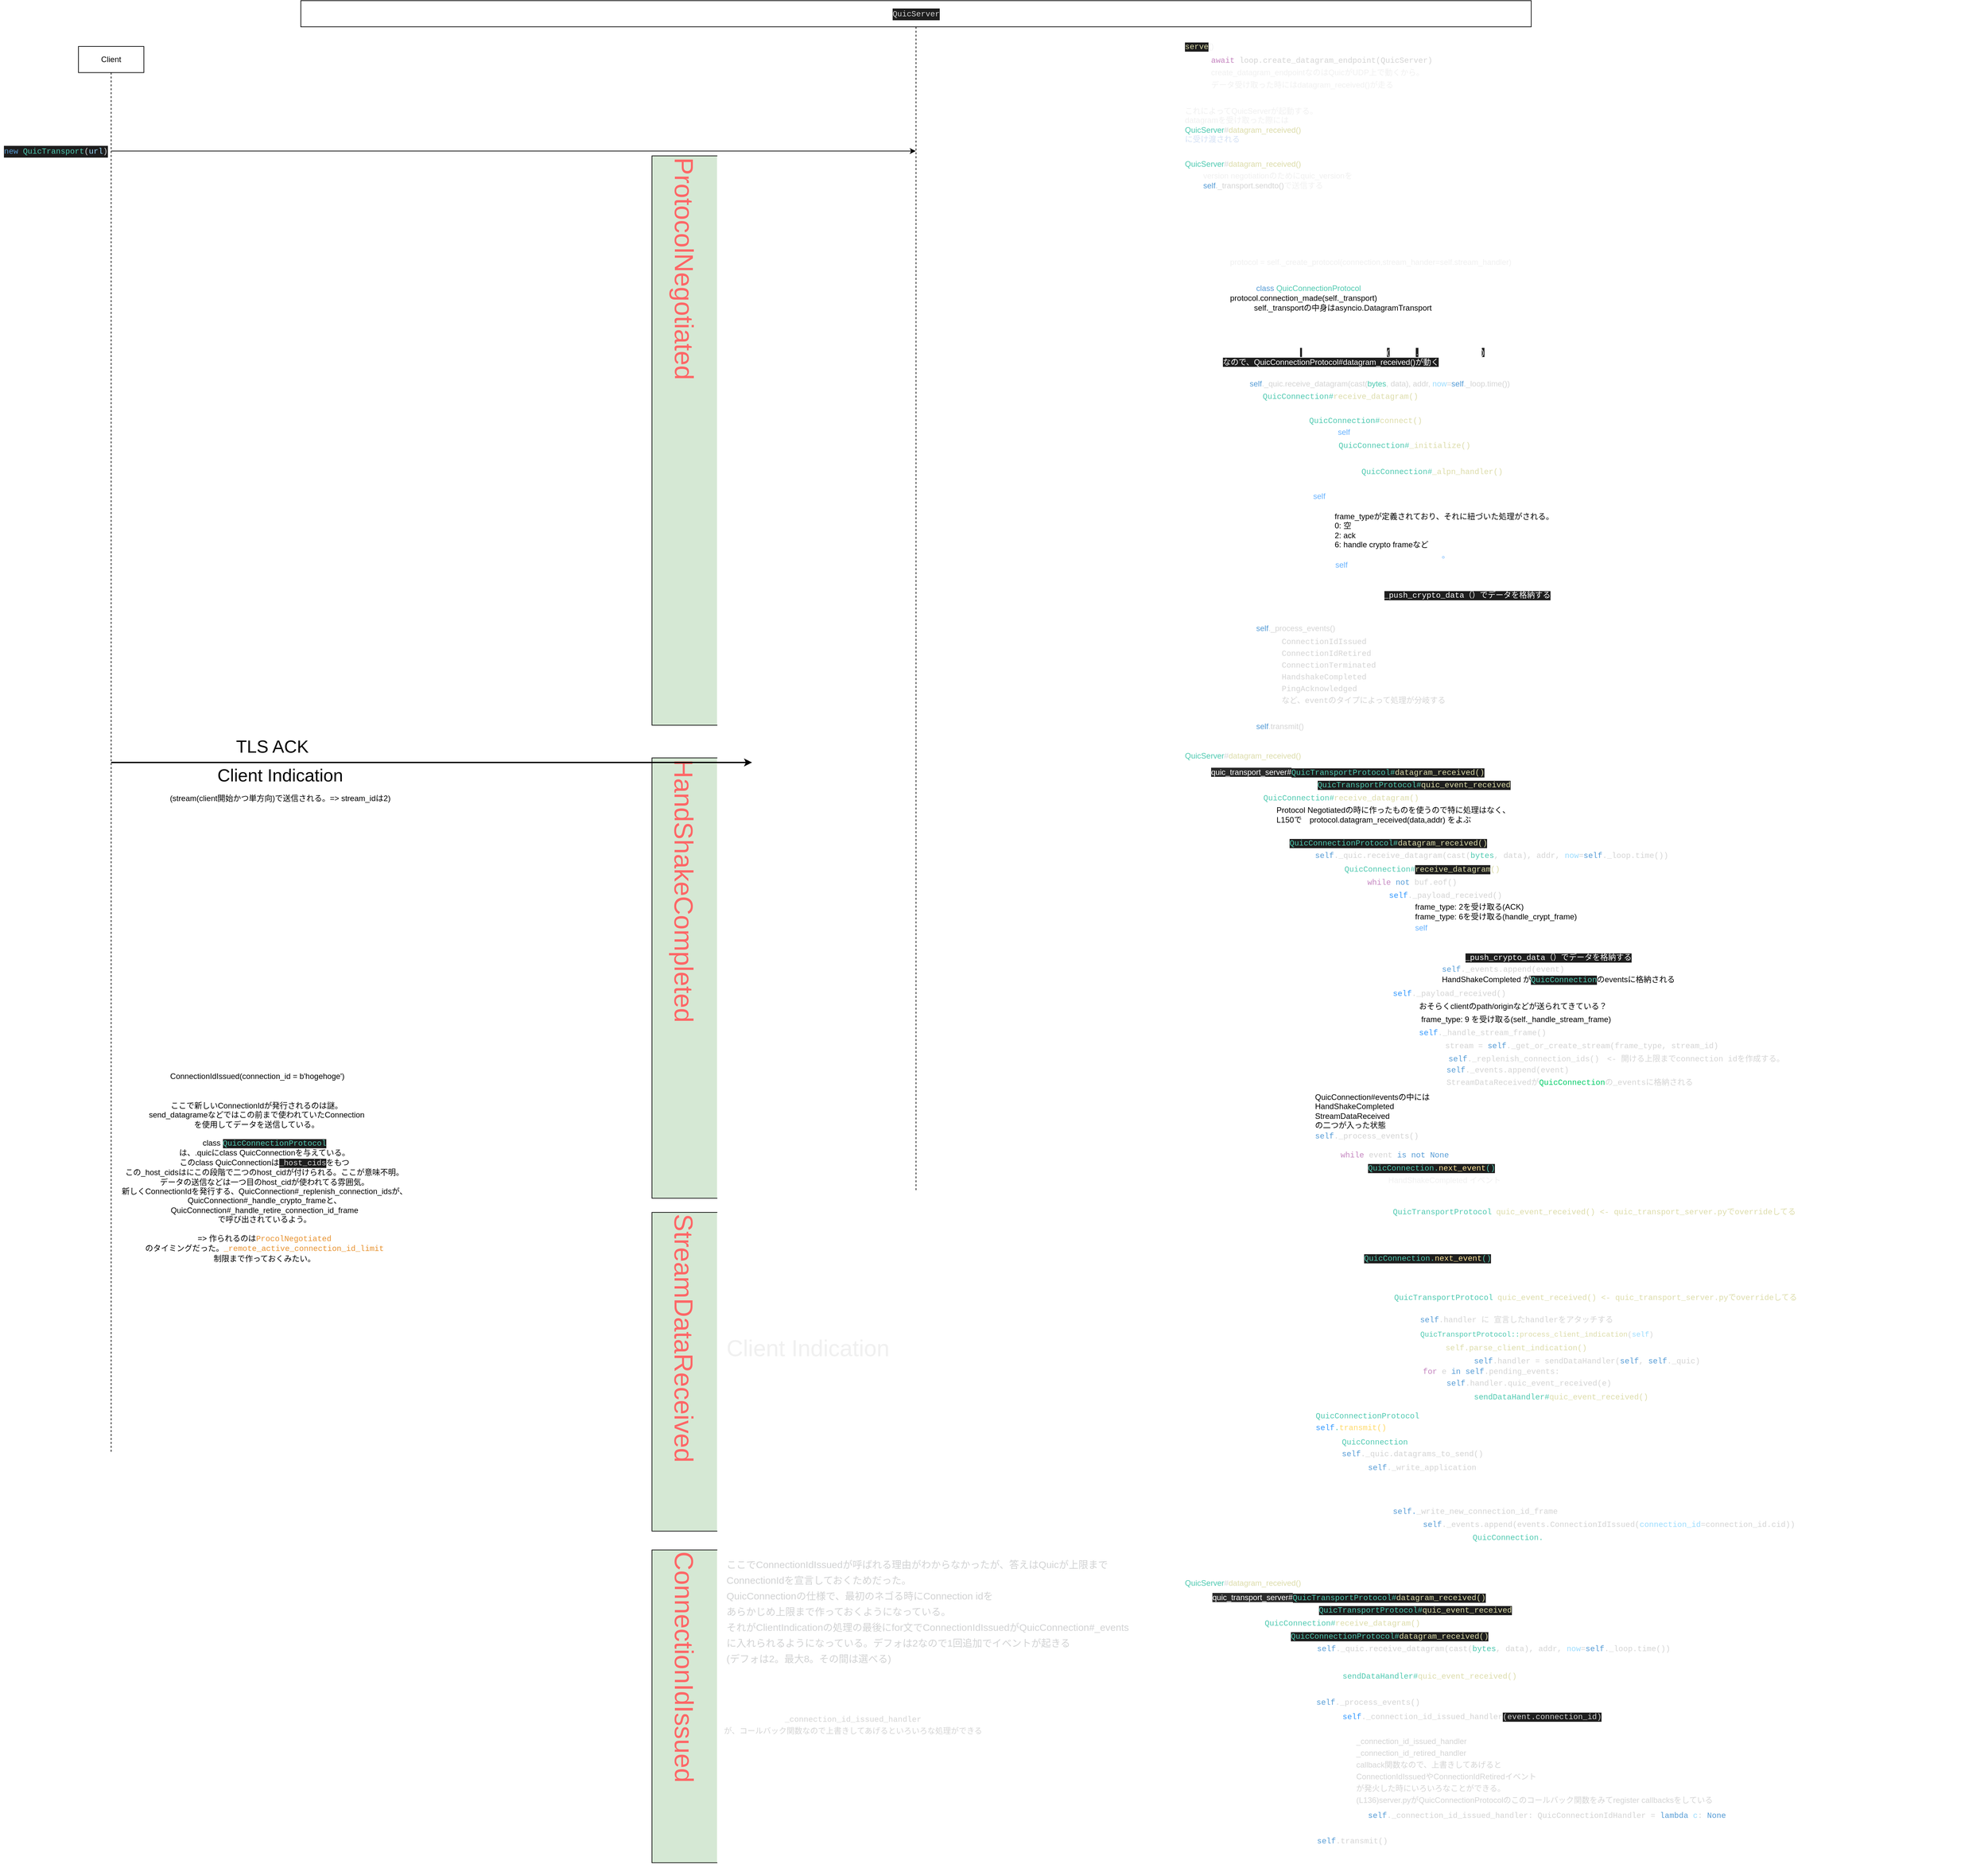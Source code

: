 <mxfile version="13.1.3">
    <diagram id="6hGFLwfOUW9BJ-s0fimq" name="Page-1">
        <mxGraphModel dx="390" dy="328" grid="1" gridSize="10" guides="1" tooltips="1" connect="1" arrows="1" fold="1" page="1" pageScale="1" pageWidth="827" pageHeight="1169" math="0" shadow="0">
            <root>
                <mxCell id="0"/>
                <mxCell id="1" parent="0"/>
                <mxCell id="3" value="&lt;div style=&quot;color: rgb(212 , 212 , 212) ; background-color: rgb(30 , 30 , 30) ; font-family: &amp;#34;menlo&amp;#34; , &amp;#34;monaco&amp;#34; , &amp;#34;courier new&amp;#34; , monospace ; font-weight: normal ; font-size: 12px ; line-height: 18px&quot;&gt;&lt;div&gt;&lt;span style=&quot;color: #d4d4d4&quot;&gt;QuicServer&lt;/span&gt;&lt;/div&gt;&lt;/div&gt;" style="shape=umlLifeline;perimeter=lifelinePerimeter;whiteSpace=wrap;html=1;container=1;collapsible=0;recursiveResize=0;outlineConnect=0;" parent="1" vertex="1">
                    <mxGeometry x="490" y="10" width="1881.5" height="1820" as="geometry"/>
                </mxCell>
                <mxCell id="170" value="&lt;span style=&quot;color: rgba(0 , 0 , 0 , 0) ; font-family: monospace ; font-size: 0px&quot;&gt;%3CmxGraphModel%3E%3Croot%3E%3CmxCell%20id%3D%220%22%2F%3E%3CmxCell%20id%3D%221%22%20parent%3D%220%22%2F%3E%3CmxCell%20id%3D%222%22%20value%3D%22%26lt%3Bspan%20style%3D%26quot%3Bcolor%3A%20rgb(78%2C%20201%2C%20176)%3B%20font-size%3A%2012px%3B%26quot%3B%26gt%3BQuicServer%26lt%3B%2Fspan%26gt%3B%26lt%3Bspan%20style%3D%26quot%3Bcolor%3A%20rgb(212%2C%20212%2C%20212)%3B%20font-size%3A%2012px%3B%26quot%3B%26gt%3B%23%26lt%3B%2Fspan%26gt%3B%26lt%3Bfont%20style%3D%26quot%3Bcolor%3A%20rgb(220%2C%20220%2C%20170)%3B%20font-size%3A%2012px%3B%26quot%3B%26gt%3Bdatagram_received()%26lt%3B%2Ffont%26gt%3B%22%20style%3D%22text%3Bhtml%3D1%3Balign%3Dleft%3BverticalAlign%3Dmiddle%3Bresizable%3D0%3Bpoints%3D%5B%5D%3Bautosize%3D1%3BfontSize%3D12%3BfontFamily%3DHelvetica%3BfontColor%3D%23F0F0F0%3B%22%20vertex%3D%221%22%20parent%3D%221%22%3E%3CmxGeometry%20x%3D%221840%22%20y%3D%22250%22%20width%3D%22190%22%20height%3D%2220%22%20as%3D%22geometry%22%2F%3E%3C%2FmxCell%3E%3C%2Froot%3E%3C%2FmxGraphModel%3E&lt;/span&gt;" style="text;html=1;align=center;verticalAlign=middle;resizable=0;points=[];autosize=1;fontSize=12;fontColor=#FFFFFF;" parent="3" vertex="1">
                    <mxGeometry x="1378" y="1145" width="20" height="20" as="geometry"/>
                </mxCell>
                <mxCell id="171" value="&lt;span style=&quot;color: rgb(78, 201, 176);&quot;&gt;QuicServer&lt;/span&gt;&lt;span style=&quot;color: rgb(212, 212, 212);&quot;&gt;#&lt;/span&gt;&lt;font style=&quot;color: rgb(220, 220, 170);&quot;&gt;datagram_received()&lt;/font&gt;" style="text;html=1;align=left;verticalAlign=middle;resizable=0;points=[];autosize=1;fontSize=12;fontColor=#FFFFFF;" parent="3" vertex="1">
                    <mxGeometry x="1350" y="1145" width="190" height="20" as="geometry"/>
                </mxCell>
                <mxCell id="172" value="&lt;span style=&quot;color: rgb(255 , 255 , 255) ; font-family: &amp;#34;helvetica&amp;#34; ; font-size: 12px ; font-style: normal ; font-weight: 400 ; letter-spacing: normal ; text-indent: 0px ; text-transform: none ; word-spacing: 0px ; background-color: rgb(42 , 42 , 42) ; float: none ; display: inline&quot;&gt;quic_transport_server#&lt;/span&gt;&lt;span style=&quot;font-size: 12px ; font-style: normal ; font-weight: 400 ; letter-spacing: normal ; text-indent: 0px ; text-transform: none ; word-spacing: 0px ; color: rgb(78 , 201 , 176) ; background-color: rgb(30 , 30 , 30) ; font-family: &amp;#34;menlo&amp;#34; , &amp;#34;monaco&amp;#34; , &amp;#34;courier new&amp;#34; , monospace&quot;&gt;QuicTransportProtocol#&lt;/span&gt;&lt;span style=&quot;font-size: 12px ; font-style: normal ; font-weight: 400 ; letter-spacing: normal ; text-indent: 0px ; text-transform: none ; word-spacing: 0px ; color: rgb(220 , 220 , 170) ; background-color: rgb(30 , 30 , 30) ; font-family: &amp;#34;menlo&amp;#34; , &amp;#34;monaco&amp;#34; , &amp;#34;courier new&amp;#34; , monospace&quot;&gt;datagram_received()&lt;/span&gt;" style="text;html=1;align=left;verticalAlign=middle;resizable=0;points=[];autosize=1;fontSize=12;fontColor=#FFFFFF;" parent="3" vertex="1">
                    <mxGeometry x="1390" y="1170" width="430" height="20" as="geometry"/>
                </mxCell>
                <mxCell id="169" value="quic_transport_server#&lt;span style=&quot;color: rgb(78 , 201 , 176) ; background-color: rgb(30 , 30 , 30) ; font-family: &amp;quot;menlo&amp;quot; , &amp;quot;monaco&amp;quot; , &amp;quot;courier new&amp;quot; , monospace&quot;&gt;QuicTransportProtocol#&lt;/span&gt;&lt;span style=&quot;color: rgb(220 , 220 , 170) ; background-color: rgb(30 , 30 , 30) ; font-family: &amp;quot;menlo&amp;quot; , &amp;quot;monaco&amp;quot; , &amp;quot;courier new&amp;quot; , monospace&quot;&gt;quic_event_received&lt;/span&gt;" style="text;html=1;align=left;verticalAlign=middle;resizable=0;points=[];autosize=1;fontSize=12;fontColor=#FFFFFF;" parent="3" vertex="1">
                    <mxGeometry x="1430" y="1189" width="430" height="20" as="geometry"/>
                </mxCell>
                <mxCell id="176" value="&lt;div style=&quot;color: rgb(212, 212, 212); font-family: menlo, monaco, &amp;quot;courier new&amp;quot;, monospace; line-height: 18px;&quot;&gt;&lt;span style=&quot;color: #c586c0&quot;&gt;while&lt;/span&gt; event &lt;span style=&quot;color: #569cd6&quot;&gt;is&lt;/span&gt; &lt;span style=&quot;color: #569cd6&quot;&gt;not&lt;/span&gt; &lt;span style=&quot;color: #569cd6&quot;&gt;None&lt;/span&gt;&lt;/div&gt;" style="text;html=1;align=left;verticalAlign=middle;resizable=0;points=[];autosize=1;fontSize=12;fontColor=#FFFFFF;labelBackgroundColor=none;" parent="3" vertex="1">
                    <mxGeometry x="1588" y="1755" width="180" height="20" as="geometry"/>
                </mxCell>
                <mxCell id="162" value="&lt;span style=&quot;color: rgb(78, 201, 176); font-family: menlo, monaco, &amp;quot;courier new&amp;quot;, monospace; background-color: rgb(30, 30, 30);&quot;&gt;QuicConnection.&lt;/span&gt;&lt;span style=&quot;font-family: menlo, monaco, &amp;quot;courier new&amp;quot;, monospace; background-color: rgb(30, 30, 30);&quot;&gt;&lt;font color=&quot;#ffe599&quot;&gt;next_event&lt;/font&gt;&lt;/span&gt;&lt;span style=&quot;color: rgb(78, 201, 176); font-family: menlo, monaco, &amp;quot;courier new&amp;quot;, monospace; background-color: rgb(30, 30, 30);&quot;&gt;()&lt;/span&gt;" style="text;html=1;align=left;verticalAlign=middle;resizable=0;points=[];autosize=1;fontSize=12;fontColor=#FFFFFF;" parent="3" vertex="1">
                    <mxGeometry x="1629.5" y="1775" width="210" height="20" as="geometry"/>
                </mxCell>
                <mxCell id="2" value="Client" style="shape=umlLifeline;perimeter=lifelinePerimeter;whiteSpace=wrap;html=1;container=1;collapsible=0;recursiveResize=0;outlineConnect=0;" parent="1" vertex="1">
                    <mxGeometry x="150" y="80" width="100" height="2150" as="geometry"/>
                </mxCell>
                <mxCell id="108" style="edgeStyle=orthogonalEdgeStyle;rounded=0;orthogonalLoop=1;jettySize=auto;html=1;fontFamily=Helvetica;fontSize=28;fontColor=#FF6666;" parent="1" source="27" target="3" edge="1">
                    <mxGeometry relative="1" as="geometry">
                        <Array as="points">
                            <mxPoint x="115" y="240"/>
                        </Array>
                    </mxGeometry>
                </mxCell>
                <mxCell id="27" value="&lt;div style=&quot;color: rgb(212 , 212 , 212) ; background-color: rgb(30 , 30 , 30) ; font-family: &amp;#34;menlo&amp;#34; , &amp;#34;monaco&amp;#34; , &amp;#34;courier new&amp;#34; , monospace ; line-height: 18px&quot;&gt;&lt;span style=&quot;color: #569cd6&quot;&gt;new&lt;/span&gt; &lt;span style=&quot;color: #4ec9b0&quot;&gt;QuicTransport&lt;/span&gt;(&lt;span style=&quot;color: #9cdcfe&quot;&gt;url&lt;/span&gt;)&lt;/div&gt;" style="text;html=1;align=center;verticalAlign=middle;resizable=0;points=[];autosize=1;" parent="1" vertex="1">
                    <mxGeometry x="30" y="230" width="170" height="20" as="geometry"/>
                </mxCell>
                <mxCell id="52" value="&lt;font style=&quot;font-size: 27px&quot;&gt;Client Indication&lt;/font&gt;" style="text;html=1;align=center;verticalAlign=middle;resizable=0;points=[];autosize=1;" parent="1" vertex="1">
                    <mxGeometry x="353" y="1185" width="210" height="20" as="geometry"/>
                </mxCell>
                <mxCell id="53" value="(stream(client開始かつ単方向)で送信される。=&amp;gt; stream_idは2)" style="text;html=1;align=center;verticalAlign=middle;resizable=0;points=[];autosize=1;" parent="1" vertex="1">
                    <mxGeometry x="283" y="1220" width="350" height="20" as="geometry"/>
                </mxCell>
                <mxCell id="64" value="ConnectionIdIssued(connection_id = b'hogehoge')" style="text;html=1;align=center;verticalAlign=middle;resizable=0;points=[];autosize=1;" parent="1" vertex="1">
                    <mxGeometry x="283" y="1645" width="280" height="20" as="geometry"/>
                </mxCell>
                <mxCell id="65" value="ここで新しいConnectionIdが発行されるのは謎。&lt;br&gt;send_datagrameなどではこの前まで使われていたConnection&lt;br&gt;を使用してデータを送信している。" style="text;html=1;align=center;verticalAlign=middle;resizable=0;points=[];autosize=1;" parent="1" vertex="1">
                    <mxGeometry x="247" y="1689" width="350" height="50" as="geometry"/>
                </mxCell>
                <mxCell id="67" value="class&amp;nbsp;&lt;span style=&quot;color: rgb(78 , 201 , 176) ; background-color: rgb(30 , 30 , 30) ; font-family: &amp;#34;menlo&amp;#34; , &amp;#34;monaco&amp;#34; , &amp;#34;courier new&amp;#34; , monospace&quot;&gt;QuicConnectionProtocol&lt;/span&gt;&lt;br&gt;は、.quicにclass QuicConnectionを与えている。&lt;br&gt;このclass QuicConnectionは&lt;span style=&quot;background-color: rgb(30 , 30 , 30) ; color: rgb(212 , 212 , 212) ; font-family: &amp;#34;menlo&amp;#34; , &amp;#34;monaco&amp;#34; , &amp;#34;courier new&amp;#34; , monospace&quot;&gt;_host_cids&lt;/span&gt;&lt;span&gt;をもつ&lt;br&gt;&lt;/span&gt;この_host_cidsはにこの段階で二つのhost_cidが付けられる。ここが意味不明。&lt;br&gt;データの送信などは一つ目のhost_cidが使われてる雰囲気。&lt;br&gt;新しくConnectionIdを発行する、QuicConnection#_replenish_connection_idsが、&lt;br&gt;QuicConnection#_handle_crypto_frameと、&lt;br&gt;QuicConnection#_handle_retire_connection_id_frame&lt;br&gt;で呼び出されているよう。&lt;br&gt;&lt;br&gt;=&amp;gt; 作られるのは&lt;span style=&quot;color: rgb(232 , 145 , 45) ; font-family: &amp;#34;monaco&amp;#34; , &amp;#34;menlo&amp;#34; , &amp;#34;consolas&amp;#34; , &amp;#34;courier new&amp;#34; , monospace ; text-align: left ; background-color: rgba(232 , 232 , 232 , 0.04)&quot;&gt;ProcolNegotiated&lt;/span&gt;&lt;br&gt;のタイミングだった。&lt;span style=&quot;color: rgb(232 , 145 , 45) ; font-family: &amp;#34;monaco&amp;#34; , &amp;#34;menlo&amp;#34; , &amp;#34;consolas&amp;#34; , &amp;#34;courier new&amp;#34; , monospace ; text-align: left ; background-color: rgba(232 , 232 , 232 , 0.04)&quot;&gt;_remote_active_connection_id_limit&lt;/span&gt;&lt;br&gt;制限まで作っておくみたい。" style="text;html=1;align=center;verticalAlign=middle;resizable=0;points=[];autosize=1;" parent="1" vertex="1">
                    <mxGeometry x="209" y="1755" width="450" height="180" as="geometry"/>
                </mxCell>
                <mxCell id="100" value="&lt;span style=&quot;color: rgb(78 , 201 , 176) ; font-family: &amp;#34;menlo&amp;#34; , &amp;#34;monaco&amp;#34; , &amp;#34;courier new&amp;#34; , monospace&quot;&gt;QuicConnection#&lt;/span&gt;&lt;span style=&quot;color: rgb(220 , 220 , 170) ; font-family: &amp;#34;menlo&amp;#34; , &amp;#34;monaco&amp;#34; , &amp;#34;courier new&amp;#34; , monospace&quot;&gt;receive_datagram()&lt;/span&gt;&lt;span style=&quot;color: rgb(220 , 220 , 170) ; font-family: &amp;#34;menlo&amp;#34; , &amp;#34;monaco&amp;#34; , &amp;#34;courier new&amp;#34; , monospace&quot;&gt;&lt;br&gt;&lt;/span&gt;" style="text;html=1;align=left;verticalAlign=middle;resizable=0;points=[];autosize=1;fontColor=#F0F0F0;labelBackgroundColor=none;" parent="1" vertex="1">
                    <mxGeometry x="1959" y="605" width="250" height="20" as="geometry"/>
                </mxCell>
                <mxCell id="79" value="&lt;span style=&quot;color: rgb(78 , 201 , 176) ; font-family: &amp;#34;menlo&amp;#34; , &amp;#34;monaco&amp;#34; , &amp;#34;courier new&amp;#34; , monospace&quot;&gt;QuicConnection#&lt;/span&gt;&lt;span style=&quot;color: rgb(220 , 220 , 170) ; font-family: &amp;#34;menlo&amp;#34; , &amp;#34;monaco&amp;#34; , &amp;#34;courier new&amp;#34; , monospace&quot;&gt;receive_datagram()&lt;/span&gt;&lt;span style=&quot;color: rgb(220 , 220 , 170) ; font-family: &amp;#34;menlo&amp;#34; , &amp;#34;monaco&amp;#34; , &amp;#34;courier new&amp;#34; , monospace&quot;&gt;&lt;br&gt;&lt;/span&gt;" style="text;html=1;align=left;verticalAlign=middle;resizable=0;points=[];autosize=1;fontColor=#F0F0F0;labelBackgroundColor=none;" parent="1" vertex="1">
                    <mxGeometry x="1960" y="1219" width="250" height="20" as="geometry"/>
                </mxCell>
                <mxCell id="107" value="&lt;font face=&quot;arial, sans-serif&quot; style=&quot;font-size: 40px;&quot;&gt;&lt;span style=&quot;font-weight: 400; font-size: 40px;&quot;&gt;ProtocolNegotiated&lt;/span&gt;&lt;/font&gt;" style="shape=partialRectangle;whiteSpace=wrap;html=1;bottom=1;right=1;left=1;top=0;fillColor=#D5E8D4;routingCenterX=-0.5;labelBackgroundColor=none;strokeWidth=1;fontFamily=Helvetica;fontSize=40;fontColor=#FF6666;align=left;rotation=90;fontStyle=1" parent="1" vertex="1">
                    <mxGeometry x="641.39" y="633" width="870.61" height="99.44" as="geometry"/>
                </mxCell>
                <mxCell id="127" value="&lt;font face=&quot;arial, sans-serif&quot;&gt;&lt;span style=&quot;font-weight: 400&quot;&gt;HandShakeCompleted&lt;br&gt;&lt;/span&gt;&lt;/font&gt;" style="shape=partialRectangle;whiteSpace=wrap;html=1;bottom=1;right=1;left=1;top=0;fillColor=#D5E8D4;routingCenterX=-0.5;labelBackgroundColor=none;strokeWidth=1;fontFamily=Helvetica;fontSize=40;fontColor=#FF6666;align=left;rotation=90;fontStyle=1" parent="1" vertex="1">
                    <mxGeometry x="740.02" y="1454.94" width="673.36" height="99.44" as="geometry"/>
                </mxCell>
                <mxCell id="136" value="TLSで送る内容がStreamDataとして送られてくる&lt;br&gt;それをself.tls.handle_messageに渡して処理させる。&lt;br&gt;そして&lt;span style=&quot;background-color: rgb(30 , 30 , 30) ; font-family: &amp;#34;menlo&amp;#34; , &amp;#34;monaco&amp;#34; , &amp;#34;courier new&amp;#34; , monospace&quot;&gt;_push_crypto_data（）でデータを格納する&lt;/span&gt;" style="text;html=1;align=left;verticalAlign=middle;resizable=0;points=[];autosize=1;fontSize=12;fontFamily=Helvetica;fontColor=#FFFFFF;" parent="1" vertex="1">
                    <mxGeometry x="2233" y="1434" width="310" height="50" as="geometry"/>
                </mxCell>
                <mxCell id="133" value="&lt;div style=&quot;font-family: menlo, monaco, &amp;quot;courier new&amp;quot;, monospace; color: rgb(212, 212, 212);&quot;&gt;&lt;span style=&quot;color: rgb(86 , 156 , 214)&quot;&gt;self&lt;/span&gt;._process_events()&lt;/div&gt;" style="text;html=1;align=left;verticalAlign=middle;resizable=0;points=[];autosize=1;" parent="1" vertex="1">
                    <mxGeometry x="2039" y="1737" width="170" height="20" as="geometry"/>
                </mxCell>
                <mxCell id="137" value="&lt;div style=&quot;font-family: &amp;#34;menlo&amp;#34; , &amp;#34;monaco&amp;#34; , &amp;#34;courier new&amp;#34; , monospace ; line-height: 18px&quot;&gt;&lt;font color=&quot;#3399ff&quot;&gt;self&lt;/font&gt;&lt;span style=&quot;color: rgb(212 , 212 , 212)&quot;&gt;._payload_received()&lt;/span&gt;&lt;/div&gt;" style="text;html=1;align=left;verticalAlign=middle;resizable=0;points=[];autosize=1;" parent="1" vertex="1">
                    <mxGeometry x="2158" y="1518" width="190" height="20" as="geometry"/>
                </mxCell>
                <mxCell id="138" value="&lt;div style=&quot;font-family: menlo, monaco, &amp;quot;courier new&amp;quot;, monospace; line-height: 18px;&quot;&gt;&lt;font color=&quot;#3399ff&quot;&gt;self&lt;/font&gt;&lt;span style=&quot;color: rgb(212 , 212 , 212)&quot;&gt;._handle_stream_frame()&lt;/span&gt;&lt;/div&gt;" style="text;html=1;align=left;verticalAlign=middle;resizable=0;points=[];autosize=1;labelBackgroundColor=none;" parent="1" vertex="1">
                    <mxGeometry x="2198" y="1578" width="210" height="20" as="geometry"/>
                </mxCell>
                <mxCell id="139" value="&amp;nbsp;frame_type: 9 を受け取る(self._handle_stream_frame)" style="text;html=1;align=left;verticalAlign=middle;resizable=0;points=[];autosize=1;" parent="1" vertex="1">
                    <mxGeometry x="2198" y="1558" width="310" height="20" as="geometry"/>
                </mxCell>
                <mxCell id="140" value="&lt;div style=&quot;color: rgb(212, 212, 212); font-family: menlo, monaco, &amp;quot;courier new&amp;quot;, monospace; line-height: 18px;&quot;&gt;stream = &lt;span style=&quot;color: #569cd6&quot;&gt;self&lt;/span&gt;._get_or_create_stream(frame_type, stream_id)&lt;/div&gt;" style="text;html=1;align=left;verticalAlign=middle;resizable=0;points=[];autosize=1;labelBackgroundColor=none;" parent="1" vertex="1">
                    <mxGeometry x="2238" y="1598" width="430" height="20" as="geometry"/>
                </mxCell>
                <mxCell id="141" value="&lt;div style=&quot;font-family: menlo, monaco, &amp;quot;courier new&amp;quot;, monospace; line-height: 18px; color: rgb(212, 212, 212);&quot;&gt;&lt;span style=&quot;color: rgb(86 , 156 , 214)&quot;&gt;self&lt;/span&gt;&lt;span&gt;._events.append(event)&lt;/span&gt;&lt;br&gt;&lt;/div&gt;&lt;div style=&quot;line-height: 18px;&quot;&gt;&lt;font color=&quot;#d4d4d4&quot; face=&quot;menlo, monaco, courier new, monospace&quot;&gt;StreamDataReceivedが&lt;/font&gt;&lt;font face=&quot;menlo, monaco, courier new, monospace&quot; color=&quot;#00cc66&quot;&gt;QuicConnection&lt;/font&gt;&lt;font color=&quot;#d4d4d4&quot; face=&quot;menlo, monaco, courier new, monospace&quot;&gt;の_eventsに格納される&lt;/font&gt;&lt;br&gt;&lt;/div&gt;" style="text;html=1;align=left;verticalAlign=middle;resizable=0;points=[];autosize=1;labelBackgroundColor=none;" parent="1" vertex="1">
                    <mxGeometry x="2240" y="1635" width="390" height="40" as="geometry"/>
                </mxCell>
                <mxCell id="144" value="おそらくclientのpath/originなどが送られてきている？" style="text;html=1;align=left;verticalAlign=middle;resizable=0;points=[];autosize=1;" parent="1" vertex="1">
                    <mxGeometry x="2198" y="1538" width="300" height="20" as="geometry"/>
                </mxCell>
                <mxCell id="145" value="QuicConnection#eventsの中には&lt;br&gt;HandShakeCompleted&lt;br&gt;StreamDataReceived&amp;nbsp;&lt;br&gt;の二つが入った状態" style="text;html=1;align=left;verticalAlign=middle;resizable=0;points=[];autosize=1;" parent="1" vertex="1">
                    <mxGeometry x="2039" y="1678" width="190" height="60" as="geometry"/>
                </mxCell>
                <mxCell id="150" value="" style="endArrow=classic;html=1;strokeWidth=2;fontSize=27;" parent="1" source="2" edge="1">
                    <mxGeometry width="50" height="50" relative="1" as="geometry">
                        <mxPoint x="659" y="1150" as="sourcePoint"/>
                        <mxPoint x="1180" y="1175" as="targetPoint"/>
                    </mxGeometry>
                </mxCell>
                <mxCell id="152" value="TLS ACK" style="text;html=1;align=center;verticalAlign=middle;resizable=0;points=[];autosize=1;fontSize=27;" parent="1" vertex="1">
                    <mxGeometry x="381" y="1131" width="130" height="40" as="geometry"/>
                </mxCell>
                <mxCell id="157" value="&lt;span style=&quot;color: rgb(240, 240, 240); font-size: 35px;&quot;&gt;Client Indication&lt;br style=&quot;font-size: 35px;&quot;&gt;&lt;/span&gt;" style="text;html=1;align=left;verticalAlign=middle;resizable=0;points=[];autosize=1;fontSize=35;fontColor=#000000;" parent="1" vertex="1">
                    <mxGeometry x="1139" y="2045" width="260" height="50" as="geometry"/>
                </mxCell>
                <mxCell id="93" value="protocol.datagram_received(data,addr)" style="text;html=1;align=left;verticalAlign=bottom;resizable=0;points=[];autosize=1;fontSize=12;fontFamily=Helvetica;fontColor=#FFFFFF;labelBackgroundColor=none;" parent="1" vertex="1">
                    <mxGeometry x="1868" y="520" width="220" height="20" as="geometry"/>
                </mxCell>
                <mxCell id="81" value="&lt;span style=&quot;color: rgb(220 , 220 , 170) ; background-color: rgb(30 , 30 , 30) ; font-family: &amp;#34;menlo&amp;#34; , &amp;#34;monaco&amp;#34; , &amp;#34;courier new&amp;#34; , monospace&quot;&gt;serve&lt;/span&gt;()" style="text;html=1;align=left;verticalAlign=middle;resizable=0;points=[];autosize=1;fontColor=#F0F0F0;" parent="1" vertex="1">
                    <mxGeometry x="1840" y="70" width="60" height="20" as="geometry"/>
                </mxCell>
                <mxCell id="82" value="&lt;div style=&quot;color: rgb(212 , 212 , 212) ; font-family: &amp;quot;menlo&amp;quot; , &amp;quot;monaco&amp;quot; , &amp;quot;courier new&amp;quot; , monospace ; line-height: 18px&quot;&gt;&lt;span style=&quot;color: #c586c0&quot;&gt;await&lt;/span&gt; loop.create_datagram_endpoint(QuicServer)&lt;/div&gt;&lt;div style=&quot;color: rgb(212 , 212 , 212) ; font-family: &amp;quot;menlo&amp;quot; , &amp;quot;monaco&amp;quot; , &amp;quot;courier new&amp;quot; , monospace ; line-height: 18px&quot;&gt;&lt;span style=&quot;color: rgb(240, 240, 240); font-family: helvetica;&quot;&gt;create_datagram_endpointなのはQuicがUDP上で動くから。&lt;/span&gt;&lt;br&gt;&lt;/div&gt;&lt;div style=&quot;color: rgb(212 , 212 , 212) ; font-family: &amp;quot;menlo&amp;quot; , &amp;quot;monaco&amp;quot; , &amp;quot;courier new&amp;quot; , monospace ; line-height: 18px&quot;&gt;&lt;span style=&quot;color: rgb(240, 240, 240); font-family: helvetica;&quot;&gt;データ受け取った時にはdatagram_received()が走る&lt;/span&gt;&lt;/div&gt;" style="text;html=1;align=left;verticalAlign=middle;resizable=0;points=[];autosize=1;fontColor=#F0F0F0;labelBackgroundColor=none;spacing=2;spacingLeft=0;" parent="1" vertex="1">
                    <mxGeometry x="1880" y="90" width="360" height="60" as="geometry"/>
                </mxCell>
                <mxCell id="83" value="これによってQuicServerが起動する。&lt;br&gt;datagramを受け取った際には&lt;br&gt;&lt;span style=&quot;color: rgb(78, 201, 176);&quot;&gt;QuicServer&lt;/span&gt;&lt;span style=&quot;color: rgb(212, 212, 212);&quot;&gt;#&lt;/span&gt;&lt;font style=&quot;color: rgb(220 , 220 , 170)&quot;&gt;datagram_received()&lt;/font&gt;&lt;br&gt;&lt;font color=&quot;#d4e1f5&quot;&gt;に受け渡される&lt;/font&gt;" style="text;html=1;align=left;verticalAlign=middle;resizable=0;points=[];autosize=1;fontColor=#F0F0F0;labelBackgroundColor=none;fontFamily=Helvetica;" parent="1" vertex="1">
                    <mxGeometry x="1840" y="170" width="230" height="60" as="geometry"/>
                </mxCell>
                <mxCell id="86" value="&lt;span style=&quot;color: rgb(78, 201, 176); font-size: 12px;&quot;&gt;QuicServer&lt;/span&gt;&lt;span style=&quot;color: rgb(212, 212, 212); font-size: 12px;&quot;&gt;#&lt;/span&gt;&lt;font style=&quot;color: rgb(220, 220, 170); font-size: 12px;&quot;&gt;datagram_received()&lt;/font&gt;" style="text;html=1;align=left;verticalAlign=middle;resizable=0;points=[];autosize=1;fontSize=12;fontFamily=Helvetica;fontColor=#F0F0F0;" parent="1" vertex="1">
                    <mxGeometry x="1840" y="250" width="190" height="20" as="geometry"/>
                </mxCell>
                <mxCell id="87" value="version negotiationのためにquic_versionを&lt;br&gt;&lt;span style=&quot;color: rgb(86, 156, 214);&quot;&gt;self&lt;/span&gt;&lt;span style=&quot;color: rgb(212, 212, 212);&quot;&gt;._transport.sendto()&lt;/span&gt;で送信する" style="text;html=1;align=left;verticalAlign=middle;resizable=0;points=[];autosize=1;fontSize=12;fontFamily=Helvetica;fontColor=#F0F0F0;labelBackgroundColor=none;" parent="1" vertex="1">
                    <mxGeometry x="1868" y="270" width="250" height="30" as="geometry"/>
                </mxCell>
                <mxCell id="88" value="&lt;div style=&quot;line-height: 18px;&quot;&gt;connection = QuicConnection()&lt;/div&gt;" style="text;html=1;align=left;verticalAlign=middle;resizable=0;points=[];autosize=1;fontSize=12;fontFamily=Helvetica;fontColor=#FFFFFF;labelBackgroundColor=none;" parent="1" vertex="1">
                    <mxGeometry x="1868" y="320" width="220" height="20" as="geometry"/>
                </mxCell>
                <mxCell id="89" value="protocol = self._create_protocol(connection,stream_hander=self.stream_handler)" style="text;html=1;align=left;verticalAlign=middle;resizable=0;points=[];autosize=1;fontSize=12;fontFamily=Helvetica;fontColor=#F0F0F0;labelBackgroundColor=none;" parent="1" vertex="1">
                    <mxGeometry x="1909" y="400" width="450" height="20" as="geometry"/>
                </mxCell>
                <mxCell id="90" value="&lt;div style=&quot;line-height: 100%; font-size: 12px;&quot;&gt;&lt;div style=&quot;color: rgb(212, 212, 212); line-height: 18px; font-size: 12px;&quot;&gt;&lt;span style=&quot;color: rgb(255, 255, 255); font-size: 12px;&quot;&gt;上で定義したQuicConnectionを、&lt;/span&gt;&lt;/div&gt;&lt;div style=&quot;color: rgb(212, 212, 212); line-height: 18px; font-size: 12px;&quot;&gt;&lt;span style=&quot;color: rgb(86, 156, 214); font-size: 12px;&quot;&gt;c&lt;/span&gt;&lt;span style=&quot;color: rgb(86, 156, 214); font-size: 12px;&quot;&gt;lass&lt;/span&gt;&lt;span style=&quot;font-size: 12px;&quot;&gt;&amp;nbsp;&lt;/span&gt;&lt;span style=&quot;color: rgb(78, 201, 176); font-size: 12px;&quot;&gt;QuicConnectionProtocol&lt;/span&gt;&lt;span style=&quot;color: rgb(255, 255, 255); font-size: 12px;&quot;&gt;に渡して初期化&lt;/span&gt;&lt;/div&gt;&lt;/div&gt;" style="text;html=1;align=left;verticalAlign=middle;resizable=0;points=[];autosize=1;fontSize=12;fontFamily=Helvetica;fontColor=#FFFFFF;labelBackgroundColor=none;strokeWidth=1;horizontal=1;fontStyle=0" parent="1" vertex="1">
                    <mxGeometry x="1949" y="420" width="260" height="40" as="geometry"/>
                </mxCell>
                <mxCell id="91" value="protocol.connection_made(self._transport)&lt;br&gt;&amp;nbsp; &amp;nbsp; &amp;nbsp; &amp;nbsp; &amp;nbsp; &amp;nbsp;self._transportの中身はasyncio.DatagramTransport&lt;br&gt;　　　&lt;span style=&quot;color: rgb(255 , 255 , 255)&quot;&gt;asyncio.DatagramTransport型を&lt;/span&gt;&lt;span style=&quot;color: rgb(255 , 255 , 255) ; font-family: &amp;#34;menlo&amp;#34; , &amp;#34;monaco&amp;#34; , &amp;#34;courier new&amp;#34; , monospace&quot;&gt;asyncio.BaseTransportにcastする&lt;/span&gt;" style="text;align=left;verticalAlign=middle;resizable=0;points=[];autosize=1;fontSize=12;fontFamily=Helvetica;labelBackgroundColor=none;labelBorderColor=none;html=1;" parent="1" vertex="1">
                    <mxGeometry x="1909" y="455" width="440" height="50" as="geometry"/>
                </mxCell>
                <mxCell id="94" value="protocolの中身は&lt;span style=&quot;&quot;&gt;class&lt;/span&gt;&lt;span style=&quot;background-color: rgb(30, 30, 30);&quot;&gt; &lt;/span&gt;&lt;span style=&quot;&quot;&gt;QuicConnectionProtocol&lt;/span&gt;&lt;span style=&quot;background-color: rgb(30, 30, 30);&quot;&gt;(&lt;/span&gt;&lt;span style=&quot;&quot;&gt;asyncio&lt;/span&gt;&lt;span style=&quot;background-color: rgb(30, 30, 30);&quot;&gt;.&lt;/span&gt;&lt;span style=&quot;&quot;&gt;DatagramProtocol&lt;/span&gt;&lt;span style=&quot;background-color: rgb(30, 30, 30);&quot;&gt;)&lt;br&gt;なので、QuicConnectionProtocol#datagram_received()が動く&lt;br&gt;&lt;/span&gt;" style="text;html=1;align=left;verticalAlign=middle;resizable=0;points=[];autosize=1;fontSize=12;fontFamily=Helvetica;fontColor=#FFFFFF;" parent="1" vertex="1">
                    <mxGeometry x="1898" y="540" width="410" height="30" as="geometry"/>
                </mxCell>
                <mxCell id="96" value="&lt;div style=&quot;color: rgb(212 , 212 , 212) ; line-height: 18px&quot;&gt;&lt;div&gt;&lt;span style=&quot;color: #569cd6&quot;&gt;self&lt;/span&gt;._quic.receive_datagram(cast(&lt;span style=&quot;color: #4ec9b0&quot;&gt;bytes&lt;/span&gt;, data), addr, &lt;span style=&quot;color: #9cdcfe&quot;&gt;now&lt;/span&gt;=&lt;span style=&quot;color: #569cd6&quot;&gt;self&lt;/span&gt;._loop.time())&lt;/div&gt;&lt;/div&gt;" style="text;html=1;align=left;verticalAlign=middle;resizable=0;points=[];autosize=1;fontSize=12;fontFamily=Helvetica;fontColor=#FFFFFF;labelBackgroundColor=none;" parent="1" vertex="1">
                    <mxGeometry x="1939" y="585" width="410" height="20" as="geometry"/>
                </mxCell>
                <mxCell id="99" value="&lt;div style=&quot;color: rgb(212 , 212 , 212)&quot;&gt;&lt;span style=&quot;color: rgb(86 , 156 , 214)&quot;&gt;self&lt;/span&gt;._process_events()&lt;/div&gt;" style="text;html=1;align=left;verticalAlign=middle;resizable=0;points=[];autosize=1;fontSize=12;fontFamily=Helvetica;fontColor=#FFFFFF;" parent="1" vertex="1">
                    <mxGeometry x="1949" y="960" width="140" height="20" as="geometry"/>
                </mxCell>
                <mxCell id="103" value="&lt;span style=&quot;color: rgb(86, 156, 214);&quot;&gt;self&lt;/span&gt;&lt;span style=&quot;color: rgb(212, 212, 212);&quot;&gt;.transmit()&lt;/span&gt;" style="text;html=1;align=left;verticalAlign=middle;resizable=0;points=[];autosize=1;fontSize=12;fontFamily=Helvetica;fontColor=#FFFFFF;" parent="1" vertex="1">
                    <mxGeometry x="1949" y="1110" width="90" height="20" as="geometry"/>
                </mxCell>
                <mxCell id="104" value="Protocolはまだこの段階ではないので、作成する必要がある。&lt;br&gt;作られている場合はすぐにprotocol.datagram_received(data,addr)に飛ぶ" style="text;html=1;align=left;verticalAlign=middle;resizable=0;points=[];autosize=1;fontSize=12;fontFamily=Helvetica;fontColor=#FFFFFF;" parent="1" vertex="1">
                    <mxGeometry x="1870" y="360" width="400" height="30" as="geometry"/>
                </mxCell>
                <mxCell id="105" value="&lt;div style=&quot;color: rgb(212, 212, 212); font-family: menlo, monaco, &amp;quot;courier new&amp;quot;, monospace; line-height: 18px;&quot;&gt;ConnectionIdIssued&amp;nbsp;&lt;/div&gt;&lt;div style=&quot;color: rgb(212, 212, 212); font-family: menlo, monaco, &amp;quot;courier new&amp;quot;, monospace; line-height: 18px;&quot;&gt;&lt;span style=&quot;font-family: &amp;quot;menlo&amp;quot; , &amp;quot;monaco&amp;quot; , &amp;quot;courier new&amp;quot; , monospace&quot;&gt;ConnectionIdRetired&amp;nbsp;&lt;/span&gt;&lt;/div&gt;&lt;div style=&quot;color: rgb(212, 212, 212); font-family: menlo, monaco, &amp;quot;courier new&amp;quot;, monospace; line-height: 18px;&quot;&gt;&lt;span style=&quot;font-family: &amp;quot;menlo&amp;quot; , &amp;quot;monaco&amp;quot; , &amp;quot;courier new&amp;quot; , monospace&quot;&gt;ConnectionTerminated&amp;nbsp;&lt;/span&gt;&lt;/div&gt;&lt;div style=&quot;color: rgb(212, 212, 212); font-family: menlo, monaco, &amp;quot;courier new&amp;quot;, monospace; line-height: 18px;&quot;&gt;&lt;span style=&quot;font-family: &amp;quot;menlo&amp;quot; , &amp;quot;monaco&amp;quot; , &amp;quot;courier new&amp;quot; , monospace&quot;&gt;HandshakeCompleted&lt;/span&gt;&lt;/div&gt;&lt;div style=&quot;color: rgb(212, 212, 212); font-family: menlo, monaco, &amp;quot;courier new&amp;quot;, monospace; line-height: 18px;&quot;&gt;&lt;div style=&quot;font-family: &amp;quot;menlo&amp;quot; , &amp;quot;monaco&amp;quot; , &amp;quot;courier new&amp;quot; , monospace ; line-height: 18px&quot;&gt;PingAcknowledged&lt;/div&gt;&lt;div style=&quot;font-family: menlo, monaco, &amp;quot;courier new&amp;quot;, monospace; line-height: 18px;&quot;&gt;など、eventのタイプによって処理が分岐する&lt;/div&gt;&lt;/div&gt;" style="text;html=1;align=left;verticalAlign=middle;resizable=0;points=[];autosize=1;fontSize=12;fontFamily=Helvetica;fontColor=#FFFFFF;labelBackgroundColor=none;" parent="1" vertex="1">
                    <mxGeometry x="1988" y="980" width="270" height="110" as="geometry"/>
                </mxCell>
                <mxCell id="106" value="今回はProtocolNegotiatedイベントであり、特に処理は行われない" style="text;html=1;align=left;verticalAlign=middle;resizable=0;points=[];autosize=1;fontSize=12;fontFamily=Helvetica;fontColor=#FFFFFF;" parent="1" vertex="1">
                    <mxGeometry x="1988" y="1090" width="370" height="20" as="geometry"/>
                </mxCell>
                <mxCell id="109" value="&lt;span style=&quot;color: rgb(78, 201, 176); font-family: menlo, monaco, &amp;quot;courier new&amp;quot;, monospace;&quot;&gt;QuicConnection#&lt;/span&gt;&lt;span style=&quot;color: rgb(220, 220, 170); font-family: menlo, monaco, &amp;quot;courier new&amp;quot;, monospace;&quot;&gt;_alpn_handler()&lt;/span&gt;" style="text;html=1;align=left;verticalAlign=middle;resizable=0;points=[];autosize=1;fontSize=12;fontFamily=Helvetica;fontColor=#FFFFFF;labelBackgroundColor=none;" parent="1" vertex="1">
                    <mxGeometry x="2110" y="720" width="230" height="20" as="geometry"/>
                </mxCell>
                <mxCell id="110" value="&lt;span style=&quot;color: rgb(78, 201, 176); font-family: menlo, monaco, &amp;quot;courier new&amp;quot;, monospace;&quot;&gt;QuicConnection#&lt;/span&gt;&lt;span style=&quot;color: rgb(220, 220, 170); font-family: menlo, monaco, &amp;quot;courier new&amp;quot;, monospace;&quot;&gt;_initialize()&lt;/span&gt;" style="text;html=1;align=left;verticalAlign=middle;resizable=0;points=[];autosize=1;fontSize=12;fontFamily=Helvetica;fontColor=#FFFFFF;labelBackgroundColor=none;" parent="1" vertex="1">
                    <mxGeometry x="2075" y="680" width="220" height="20" as="geometry"/>
                </mxCell>
                <mxCell id="112" value="プロトコルバージョンをチェックして問題なければ&lt;br&gt;&lt;div style=&quot;&quot;&gt;&lt;span style=&quot;color: rgb(78 , 201 , 176) ; font-family: &amp;quot;menlo&amp;quot; , &amp;quot;monaco&amp;quot; , &amp;quot;courier new&amp;quot; , monospace&quot;&gt;QuicConnection#&lt;/span&gt;&lt;span style=&quot;color: rgb(220, 220, 170); font-family: menlo, monaco, &amp;quot;courier new&amp;quot;, monospace;&quot;&gt;connect()&lt;/span&gt;&lt;/div&gt;" style="text;html=1;align=left;verticalAlign=middle;resizable=0;points=[];autosize=1;fontSize=12;fontFamily=Helvetica;fontColor=#FFFFFF;" parent="1" vertex="1">
                    <mxGeometry x="2030" y="630" width="290" height="30" as="geometry"/>
                </mxCell>
                <mxCell id="115" value="&lt;font color=&quot;#66b2ff&quot;&gt;self&lt;/font&gt;._initialize()" style="text;html=1;align=center;verticalAlign=middle;resizable=0;points=[];autosize=1;fontSize=12;fontFamily=Helvetica;fontColor=#FFFFFF;" parent="1" vertex="1">
                    <mxGeometry x="2070" y="660" width="90" height="20" as="geometry"/>
                </mxCell>
                <mxCell id="117" value="ProtocolNegotiatedがeventに格納される" style="text;html=1;align=left;verticalAlign=middle;resizable=0;points=[];autosize=1;fontSize=12;fontFamily=Helvetica;fontColor=#FFFFFF;labelBackgroundColor=none;" parent="1" vertex="1">
                    <mxGeometry x="2150" y="740" width="230" height="20" as="geometry"/>
                </mxCell>
                <mxCell id="118" value="&lt;font color=&quot;#66b2ff&quot;&gt;self&lt;/font&gt;._payload_received()&lt;br&gt;payloadの処理を行う。" style="text;html=1;align=center;verticalAlign=middle;resizable=0;points=[];autosize=1;fontSize=12;fontFamily=Helvetica;fontColor=#FFFFFF;" parent="1" vertex="1">
                    <mxGeometry x="2028" y="760" width="150" height="30" as="geometry"/>
                </mxCell>
                <mxCell id="122" value="この段階では6が受け取られる&lt;font color=&quot;#66b2ff&quot;&gt;。&lt;br&gt;self&lt;/font&gt;._handle_crypto_frame()" style="text;html=1;align=left;verticalAlign=middle;resizable=0;points=[];autosize=1;fontSize=12;fontFamily=Helvetica;fontColor=#FFFFFF;" parent="1" vertex="1">
                    <mxGeometry x="2070" y="850" width="190" height="30" as="geometry"/>
                </mxCell>
                <mxCell id="123" value="TLS周りが初期化される" style="text;html=1;align=left;verticalAlign=middle;resizable=0;points=[];autosize=1;fontSize=12;fontFamily=Helvetica;fontColor=#FFFFFF;" parent="1" vertex="1">
                    <mxGeometry x="2110" y="700" width="150" height="20" as="geometry"/>
                </mxCell>
                <mxCell id="125" value="ここでnegotiatedになる" style="text;html=1;align=left;verticalAlign=middle;resizable=0;points=[];autosize=1;fontSize=12;fontFamily=Helvetica;fontColor=#FFFFFF;" parent="1" vertex="1">
                    <mxGeometry x="2064" y="930" width="140" height="20" as="geometry"/>
                </mxCell>
                <mxCell id="128" value="frame_typeが定義されており、それに紐づいた処理がされる。&lt;br&gt;0: 空&lt;br&gt;2: ack&lt;br&gt;6: handle crypto frameなど" style="text;html=1;align=left;verticalAlign=middle;resizable=0;points=[];autosize=1;" parent="1" vertex="1">
                    <mxGeometry x="2069" y="790" width="350" height="60" as="geometry"/>
                </mxCell>
                <mxCell id="124" value="TLSで送る内容がStreamDataとして送られてくる&lt;br&gt;それをself.tls.handle_messageに渡して処理させる。&lt;br&gt;そして&lt;span style=&quot;background-color: rgb(30 , 30 , 30) ; font-family: &amp;#34;menlo&amp;#34; , &amp;#34;monaco&amp;#34; , &amp;#34;courier new&amp;#34; , monospace&quot;&gt;_push_crypto_data（）でデータを格納する&lt;/span&gt;" style="text;html=1;align=left;verticalAlign=middle;resizable=0;points=[];autosize=1;fontSize=12;fontFamily=Helvetica;fontColor=#FFFFFF;" parent="1" vertex="1">
                    <mxGeometry x="2109" y="880" width="310" height="50" as="geometry"/>
                </mxCell>
                <mxCell id="129" value="Protocol Negotiatedの時に作ったものを使うので特に処理はなく、&lt;br&gt;L150で　protocol.datagram_received(data,addr) をよぶ" style="text;html=1;align=left;verticalAlign=middle;resizable=0;points=[];autosize=1;" parent="1" vertex="1">
                    <mxGeometry x="1980" y="1240" width="370" height="30" as="geometry"/>
                </mxCell>
                <mxCell id="130" value="&lt;div style=&quot;font-family: &amp;quot;menlo&amp;quot; , &amp;quot;monaco&amp;quot; , &amp;quot;courier new&amp;quot; , monospace ; line-height: 18px&quot;&gt;&lt;div style=&quot;&quot;&gt;&lt;span style=&quot;color: rgb(78, 201, 176); background-color: rgb(30, 30, 30); font-family: menlo, monaco, &amp;quot;courier new&amp;quot;, monospace;&quot;&gt;QuicConnectionProtocol#&lt;/span&gt;&lt;span style=&quot;color: rgb(220 , 220 , 170) ; background-color: rgb(30 , 30 , 30) ; font-family: &amp;quot;menlo&amp;quot; , &amp;quot;monaco&amp;quot; , &amp;quot;courier new&amp;quot; , monospace&quot;&gt;datagram_received()&lt;/span&gt;&lt;/div&gt;&lt;/div&gt;" style="text;html=1;align=left;verticalAlign=middle;resizable=0;points=[];autosize=1;labelBackgroundColor=none;" parent="1" vertex="1">
                    <mxGeometry x="2000" y="1288" width="320" height="20" as="geometry"/>
                </mxCell>
                <mxCell id="131" value="&lt;div style=&quot;font-family: &amp;#34;menlo&amp;#34; , &amp;#34;monaco&amp;#34; , &amp;#34;courier new&amp;#34; , monospace ; color: rgb(212 , 212 , 212)&quot;&gt;&lt;span style=&quot;color: rgb(86 , 156 , 214)&quot;&gt;self&lt;/span&gt;._quic.receive_datagram(cast(&lt;span style=&quot;color: rgb(78 , 201 , 176)&quot;&gt;bytes&lt;/span&gt;, data), addr,&amp;nbsp;&lt;span style=&quot;color: rgb(156 , 220 , 254)&quot;&gt;now&lt;/span&gt;=&lt;span style=&quot;color: rgb(86 , 156 , 214)&quot;&gt;self&lt;/span&gt;._loop.time())&lt;/div&gt;" style="text;html=1;align=left;verticalAlign=middle;resizable=0;points=[];autosize=1;" parent="1" vertex="1">
                    <mxGeometry x="2039" y="1308" width="560" height="20" as="geometry"/>
                </mxCell>
                <mxCell id="132" value="&lt;div style=&quot;font-family: &amp;#34;menlo&amp;#34; , &amp;#34;monaco&amp;#34; , &amp;#34;courier new&amp;#34; , monospace ; line-height: 18px&quot;&gt;&lt;div style=&quot;color: rgb(212 , 212 , 212) ; font-family: &amp;#34;menlo&amp;#34; , &amp;#34;monaco&amp;#34; , &amp;#34;courier new&amp;#34; , monospace ; line-height: 18px&quot;&gt;&lt;span style=&quot;color: #4ec9b0&quot;&gt;QuicConnection#&lt;/span&gt;&lt;span style=&quot;color: rgb(220 , 220 , 170) ; background-color: rgb(30 , 30 , 30) ; font-family: &amp;#34;menlo&amp;#34; , &amp;#34;monaco&amp;#34; , &amp;#34;courier new&amp;#34; , monospace&quot;&gt;receive_datagram&lt;/span&gt;&lt;span style=&quot;color: rgb(220 , 220 , 170)&quot;&gt;()&lt;/span&gt;&lt;br&gt;&lt;/div&gt;&lt;/div&gt;" style="text;html=1;align=left;verticalAlign=middle;resizable=0;points=[];autosize=1;labelBackgroundColor=none;" parent="1" vertex="1">
                    <mxGeometry x="2084" y="1328" width="250" height="20" as="geometry"/>
                </mxCell>
                <mxCell id="134" value="frame_type: 2を受け取る(ACK)&lt;br&gt;frame_type: 6を受け取る(handle_crypt_frame)" style="text;html=1;align=left;verticalAlign=middle;resizable=0;points=[];autosize=1;" parent="1" vertex="1">
                    <mxGeometry x="2192" y="1388" width="260" height="30" as="geometry"/>
                </mxCell>
                <mxCell id="135" value="&lt;font color=&quot;#66b2ff&quot; style=&quot;&quot;&gt;self&lt;/font&gt;&lt;span style=&quot;color: rgb(255, 255, 255);&quot;&gt;._handle_crypto_frame()&lt;/span&gt;" style="text;html=1;align=left;verticalAlign=middle;resizable=0;points=[];autosize=1;" parent="1" vertex="1">
                    <mxGeometry x="2192" y="1418" width="160" height="20" as="geometry"/>
                </mxCell>
                <mxCell id="143" value="&lt;span style=&quot;font-family: &amp;#34;menlo&amp;#34; , &amp;#34;monaco&amp;#34; , &amp;#34;courier new&amp;#34; , monospace ; color: rgb(86 , 156 , 214)&quot;&gt;self&lt;/span&gt;&lt;span style=&quot;color: rgb(212 , 212 , 212) ; font-family: &amp;#34;menlo&amp;#34; , &amp;#34;monaco&amp;#34; , &amp;#34;courier new&amp;#34; , monospace&quot;&gt;._events.append(event)&lt;/span&gt;&lt;br&gt;HandShakeCompleted が&lt;span style=&quot;color: rgb(78 , 201 , 176) ; font-family: &amp;#34;menlo&amp;#34; , &amp;#34;monaco&amp;#34; , &amp;#34;courier new&amp;#34; , monospace ; background-color: rgb(30 , 30 , 30)&quot;&gt;QuicConnection&lt;/span&gt;のeventsに格納される" style="text;html=1;align=left;verticalAlign=middle;resizable=0;points=[];autosize=1;" parent="1" vertex="1">
                    <mxGeometry x="2233" y="1484" width="370" height="30" as="geometry"/>
                </mxCell>
                <mxCell id="156" value="&lt;span style=&quot;color: rgb(240, 240, 240); font-size: 12px;&quot;&gt;HandShakeCompleted イベント&lt;/span&gt;" style="text;html=1;align=left;verticalAlign=middle;resizable=0;points=[];autosize=1;fontSize=12;fontColor=#000000;horizontal=1;" parent="1" vertex="1">
                    <mxGeometry x="2150.5" y="1804" width="190" height="20" as="geometry"/>
                </mxCell>
                <mxCell id="158" value="TLSの接続確立を待ってくれるwaiterを消す" style="text;html=1;align=left;verticalAlign=middle;resizable=0;points=[];autosize=1;fontSize=12;fontColor=#FFFFFF;" parent="1" vertex="1">
                    <mxGeometry x="2192.5" y="1824" width="250" height="20" as="geometry"/>
                </mxCell>
                <mxCell id="160" value="&lt;span style=&quot;color: rgb(78, 201, 176); font-family: menlo, monaco, &amp;quot;courier new&amp;quot;, monospace;&quot;&gt;QuicTransportProtocol&lt;/span&gt;&lt;span style=&quot;&quot;&gt;#&lt;/span&gt;&lt;span style=&quot;color: rgb(220, 220, 170); font-family: menlo, monaco, &amp;quot;courier new&amp;quot;, monospace;&quot;&gt;quic_event_received() &amp;lt;- quic_transport_server.pyでoverrideしてる&lt;/span&gt;" style="text;html=1;align=left;verticalAlign=middle;resizable=0;points=[];autosize=1;fontSize=12;fontColor=#FFFFFF;labelBackgroundColor=none;" parent="1" vertex="1">
                    <mxGeometry x="2158" y="1852" width="630" height="20" as="geometry"/>
                </mxCell>
                <mxCell id="161" value="&lt;font color=&quot;#3399ff&quot; style=&quot;font-family: menlo, monaco, &amp;quot;courier new&amp;quot;, monospace;&quot;&gt;self&lt;/font&gt;&lt;span style=&quot;font-family: menlo, monaco, &amp;quot;courier new&amp;quot;, monospace; color: rgb(212, 212, 212);&quot;&gt;._payload_received()&lt;/span&gt;" style="text;html=1;align=left;verticalAlign=middle;resizable=0;points=[];autosize=1;fontSize=12;fontColor=#FFFFFF;" parent="1" vertex="1">
                    <mxGeometry x="2152" y="1368" width="190" height="20" as="geometry"/>
                </mxCell>
                <mxCell id="163" value="&lt;span style=&quot;font-family: &amp;quot;menlo&amp;quot; , &amp;quot;monaco&amp;quot; , &amp;quot;courier new&amp;quot; , monospace ; color: rgb(197 , 134 , 192)&quot;&gt;while&lt;/span&gt;&lt;span style=&quot;color: rgb(212, 212, 212); font-family: menlo, monaco, &amp;quot;courier new&amp;quot;, monospace;&quot;&gt; &lt;/span&gt;&lt;span style=&quot;font-family: &amp;quot;menlo&amp;quot; , &amp;quot;monaco&amp;quot; , &amp;quot;courier new&amp;quot; , monospace ; color: rgb(86 , 156 , 214)&quot;&gt;not&lt;/span&gt;&lt;span style=&quot;color: rgb(212, 212, 212); font-family: menlo, monaco, &amp;quot;courier new&amp;quot;, monospace;&quot;&gt; buf.eof()&lt;/span&gt;" style="text;html=1;align=left;verticalAlign=middle;resizable=0;points=[];autosize=1;fontSize=12;fontColor=#FFFFFF;labelBackgroundColor=none;" parent="1" vertex="1">
                    <mxGeometry x="2119" y="1348" width="150" height="20" as="geometry"/>
                </mxCell>
                <mxCell id="174" value="HandShakeCompleteの場合は特に何も処理せず、&lt;br&gt;pending_eventsにHandShakeCompletedを格納する" style="text;html=1;align=left;verticalAlign=middle;resizable=0;points=[];autosize=1;fontSize=12;fontColor=#FFFFFF;labelBackgroundColor=none;" parent="1" vertex="1">
                    <mxGeometry x="2198" y="1872" width="290" height="30" as="geometry"/>
                </mxCell>
                <mxCell id="178" value="&lt;span style=&quot;color: rgba(0 , 0 , 0 , 0) ; font-family: monospace ; font-size: 0px&quot;&gt;%3CmxGraphModel%3E%3Croot%3E%3CmxCell%20id%3D%220%22%2F%3E%3CmxCell%20id%3D%221%22%20parent%3D%220%22%2F%3E%3CmxCell%20id%3D%222%22%20value%3D%22%26lt%3Bspan%20style%3D%26quot%3Bcolor%3A%20rgb(78%2C%20201%2C%20176)%3B%20font-family%3A%20menlo%2C%20monaco%2C%20%26amp%3Bquot%3Bcourier%20new%26amp%3Bquot%3B%2C%20monospace%3B%20background-color%3A%20rgb(30%2C%2030%2C%2030)%3B%26quot%3B%26gt%3BQuicConnection.%26lt%3B%2Fspan%26gt%3B%26lt%3Bspan%20style%3D%26quot%3Bfont-family%3A%20menlo%2C%20monaco%2C%20%26amp%3Bquot%3Bcourier%20new%26amp%3Bquot%3B%2C%20monospace%3B%20background-color%3A%20rgb(30%2C%2030%2C%2030)%3B%26quot%3B%26gt%3B%26lt%3Bfont%20color%3D%26quot%3B%23ffe599%26quot%3B%26gt%3Bnext_event%26lt%3B%2Ffont%26gt%3B%26lt%3B%2Fspan%26gt%3B%26lt%3Bspan%20style%3D%26quot%3Bcolor%3A%20rgb(78%2C%20201%2C%20176)%3B%20font-family%3A%20menlo%2C%20monaco%2C%20%26amp%3Bquot%3Bcourier%20new%26amp%3Bquot%3B%2C%20monospace%3B%20background-color%3A%20rgb(30%2C%2030%2C%2030)%3B%26quot%3B%26gt%3B()%26lt%3B%2Fspan%26gt%3B%22%20style%3D%22text%3Bhtml%3D1%3Balign%3Dleft%3BverticalAlign%3Dmiddle%3Bresizable%3D0%3Bpoints%3D%5B%5D%3Bautosize%3D1%3BfontSize%3D12%3BfontColor%3D%23FFFFFF%3B%22%20vertex%3D%221%22%20parent%3D%221%22%3E%3CmxGeometry%20x%3D%222161.5%22%20y%3D%221785%22%20width%3D%22210%22%20height%3D%2220%22%20as%3D%22geometry%22%2F%3E%3C%2FmxCell%3E%3C%2Froot%3E%3C%2FmxGraphModel%3E&lt;/span&gt;" style="text;html=1;align=center;verticalAlign=middle;resizable=0;points=[];autosize=1;fontSize=12;fontColor=#FFFFFF;" parent="1" vertex="1">
                    <mxGeometry x="2139" y="1923" width="20" height="20" as="geometry"/>
                </mxCell>
                <mxCell id="179" value="&lt;span style=&quot;color: rgb(78, 201, 176); font-family: menlo, monaco, &amp;quot;courier new&amp;quot;, monospace; background-color: rgb(30, 30, 30);&quot;&gt;QuicConnection.&lt;/span&gt;&lt;span style=&quot;font-family: menlo, monaco, &amp;quot;courier new&amp;quot;, monospace; background-color: rgb(30, 30, 30);&quot;&gt;&lt;font color=&quot;#ffe599&quot;&gt;next_event&lt;/font&gt;&lt;/span&gt;&lt;span style=&quot;color: rgb(78, 201, 176); font-family: menlo, monaco, &amp;quot;courier new&amp;quot;, monospace; background-color: rgb(30, 30, 30);&quot;&gt;()&lt;/span&gt;" style="text;html=1;align=left;verticalAlign=middle;resizable=0;points=[];autosize=1;fontSize=12;fontColor=#FFFFFF;" parent="1" vertex="1">
                    <mxGeometry x="2114" y="1923" width="210" height="20" as="geometry"/>
                </mxCell>
                <mxCell id="180" value="StreamDataReceivedイベント&lt;br&gt;" style="text;html=1;align=left;verticalAlign=middle;resizable=0;points=[];autosize=1;fontSize=12;fontColor=#FFFFFF;" parent="1" vertex="1">
                    <mxGeometry x="2159.5" y="1943" width="180" height="20" as="geometry"/>
                </mxCell>
                <mxCell id="181" value="特に何もしない" style="text;html=1;align=left;verticalAlign=middle;resizable=0;points=[];autosize=1;fontSize=12;fontColor=#FFFFFF;" parent="1" vertex="1">
                    <mxGeometry x="2199.5" y="1963" width="100" height="20" as="geometry"/>
                </mxCell>
                <mxCell id="182" value="&lt;span style=&quot;color: rgb(78, 201, 176); font-family: menlo, monaco, &amp;quot;courier new&amp;quot;, monospace;&quot;&gt;QuicTransportProtocol&lt;/span&gt;&lt;span style=&quot;&quot;&gt;#&lt;/span&gt;&lt;span style=&quot;color: rgb(220, 220, 170); font-family: menlo, monaco, &amp;quot;courier new&amp;quot;, monospace;&quot;&gt;quic_event_received() &amp;lt;- quic_transport_server.pyでoverrideしてる&lt;/span&gt;" style="text;html=1;align=left;verticalAlign=middle;resizable=0;points=[];autosize=1;fontSize=12;fontColor=#FFFFFF;labelBackgroundColor=none;" parent="1" vertex="1">
                    <mxGeometry x="2159.5" y="1983" width="630" height="20" as="geometry"/>
                </mxCell>
                <mxCell id="183" value="&lt;span&gt;StreamDataReceivedイベントなので、Client indicationの処理をしてそのorigin/pathによって処理をルーティングさせる。&lt;/span&gt;&lt;span style=&quot;color: rgba(0 , 0 , 0 , 0) ; font-family: monospace ; font-size: 0px&quot;&gt;%3CmxGraphModel%3E%3Croot%3E%3CmxCell%20id%3D%220%22%2F%3E%3CmxCell%20id%3D%221%22%20parent%3D%220%22%2F%3E%3CmxCell%20id%3D%222%22%20value%3D%22%26lt%3Bspan%20style%3D%26quot%3Bcolor%3A%20rgb(78%20%2C%20201%20%2C%20176)%20%3B%20font-family%3A%20%26amp%3B%2334%3Bmenlo%26amp%3B%2334%3B%20%2C%20%26amp%3B%2334%3Bmonaco%26amp%3B%2334%3B%20%2C%20%26amp%3B%2334%3Bcourier%20new%26amp%3B%2334%3B%20%2C%20monospace%20%3B%20background-color%3A%20rgb(30%20%2C%2030%20%2C%2030)%26quot%3B%26gt%3BQuicTransportProtocol%3A%3A%26lt%3B%2Fspan%26gt%3B%26lt%3Bspan%20style%3D%26quot%3Bfont-family%3A%20%26amp%3B%2334%3Bmenlo%26amp%3B%2334%3B%20%2C%20%26amp%3B%2334%3Bmonaco%26amp%3B%2334%3B%20%2C%20%26amp%3B%2334%3Bcourier%20new%26amp%3B%2334%3B%20%2C%20monospace%20%3B%20color%3A%20rgb(220%20%2C%20220%20%2C%20170)%26quot%3B%26gt%3Bprocess_client_indication%26lt%3B%2Fspan%26gt%3B%26lt%3Bspan%20style%3D%26quot%3Bcolor%3A%20rgb(212%20%2C%20212%20%2C%20212)%20%3B%20font-family%3A%20%26amp%3B%2334%3Bmenlo%26amp%3B%2334%3B%20%2C%20%26amp%3B%2334%3Bmonaco%26amp%3B%2334%3B%20%2C%20%26amp%3B%2334%3Bcourier%20new%26amp%3B%2334%3B%20%2C%20monospace%26quot%3B%26gt%3B(%26lt%3B%2Fspan%26gt%3B%26lt%3Bspan%20style%3D%26quot%3Bfont-family%3A%20%26amp%3B%2334%3Bmenlo%26amp%3B%2334%3B%20%2C%20%26amp%3B%2334%3Bmonaco%26amp%3B%2334%3B%20%2C%20%26amp%3B%2334%3Bcourier%20new%26amp%3B%2334%3B%20%2C%20monospace%20%3B%20color%3A%20rgb(156%20%2C%20220%20%2C%20254)%26quot%3B%26gt%3Bself%26lt%3B%2Fspan%26gt%3B%26lt%3Bspan%20style%3D%26quot%3Bcolor%3A%20rgb(212%20%2C%20212%20%2C%20212)%20%3B%20font-family%3A%20%26amp%3B%2334%3Bmenlo%26amp%3B%2334%3B%20%2C%20%26amp%3B%2334%3Bmonaco%26amp%3B%2334%3B%20%2C%20%26amp%3B%2334%3Bcourier%20new%26amp%3B%2334%3B%20%2C%20monospace%26quot%3B%26gt%3B)%26lt%3B%2Fspan%26gt%3B%26lt%3Bspan%20style%3D%26quot%3Bcolor%3A%20rgb(78%20%2C%20201%20%2C%20176)%20%3B%20font-family%3A%20%26amp%3B%2334%3Bmenlo%26amp%3B%2334%3B%20%2C%20%26amp%3B%2334%3Bmonaco%26amp%3B%2334%3B%20%2C%20%26amp%3B%2334%3Bcourier%20new%26amp%3B%2334%3B%20%2C%20monospace%20%3B%20background-color%3A%20rgb(30%20%2C%2030%20%2C%2030)%26quot%3B%26gt%3B%26lt%3Bbr%26gt%3B%26lt%3B%2Fspan%26gt%3B%22%20style%3D%22text%3Bhtml%3D1%3Balign%3Dcenter%3BverticalAlign%3Dmiddle%3Bresizable%3D0%3Bpoints%3D%5B%5D%3Bautosize%3D1%3B%22%20vertex%3D%221%22%20parent%3D%221%22%3E%3CmxGeometry%20x%3D%221124%22%20y%3D%223490%22%20width%3D%22410%22%20height%3D%2220%22%20as%3D%22geometry%22%2F%3E%3C%2FmxCell%3E%3C%2Froot%3E%3C%2FmxGraphModel%3E&lt;/span&gt;&lt;span style=&quot;color: rgba(0 , 0 , 0 , 0) ; font-family: monospace ; font-size: 0px&quot;&gt;%3CmxGraphModel%3E%3Croot%3E%3CmxCell%20id%3D%220%22%2F%3E%3CmxCell%20id%3D%221%22%20parent%3D%220%22%2F%3E%3CmxCell%20id%3D%222%22%20value%3D%22%26lt%3Bspan%20style%3D%26quot%3Bcolor%3A%20rgb(78%20%2C%20201%20%2C%20176)%20%3B%20font-family%3A%20%26amp%3B%2334%3Bmenlo%26amp%3B%2334%3B%20%2C%20%26amp%3B%2334%3Bmonaco%26amp%3B%2334%3B%20%2C%20%26amp%3B%2334%3Bcourier%20new%26amp%3B%2334%3B%20%2C%20monospace%20%3B%20background-color%3A%20rgb(30%20%2C%2030%20%2C%2030)%26quot%3B%26gt%3BQuicTransportProtocol%3A%3A%26lt%3B%2Fspan%26gt%3B%26lt%3Bspan%20style%3D%26quot%3Bfont-family%3A%20%26amp%3B%2334%3Bmenlo%26amp%3B%2334%3B%20%2C%20%26amp%3B%2334%3Bmonaco%26amp%3B%2334%3B%20%2C%20%26amp%3B%2334%3Bcourier%20new%26amp%3B%2334%3B%20%2C%20monospace%20%3B%20color%3A%20rgb(220%20%2C%20220%20%2C%20170)%26quot%3B%26gt%3Bprocess_client_indication%26lt%3B%2Fspan%26gt%3B%26lt%3Bspan%20style%3D%26quot%3Bcolor%3A%20rgb(212%20%2C%20212%20%2C%20212)%20%3B%20font-family%3A%20%26amp%3B%2334%3Bmenlo%26amp%3B%2334%3B%20%2C%20%26amp%3B%2334%3Bmonaco%26amp%3B%2334%3B%20%2C%20%26amp%3B%2334%3Bcourier%20new%26amp%3B%2334%3B%20%2C%20monospace%26quot%3B%26gt%3B(%26lt%3B%2Fspan%26gt%3B%26lt%3Bspan%20style%3D%26quot%3Bfont-family%3A%20%26amp%3B%2334%3Bmenlo%26amp%3B%2334%3B%20%2C%20%26amp%3B%2334%3Bmonaco%26amp%3B%2334%3B%20%2C%20%26amp%3B%2334%3Bcourier%20new%26amp%3B%2334%3B%20%2C%20monospace%20%3B%20color%3A%20rgb(156%20%2C%20220%20%2C%20254)%26quot%3B%26gt%3Bself%26lt%3B%2Fspan%26gt%3B%26lt%3Bspan%20style%3D%26quot%3Bcolor%3A%20rgb(212%20%2C%20212%20%2C%20212)%20%3B%20font-family%3A%20%26amp%3B%2334%3Bmenlo%26amp%3B%2334%3B%20%2C%20%26amp%3B%2334%3Bmonaco%26amp%3B%2334%3B%20%2C%20%26amp%3B%2334%3Bcourier%20new%26amp%3B%2334%3B%20%2C%20monospace%26quot%3B%26gt%3B)%26lt%3B%2Fspan%26gt%3B%26lt%3Bspan%20style%3D%26quot%3Bcolor%3A%20rgb(78%20%2C%20201%20%2C%20176)%20%3B%20font-family%3A%20%26amp%3B%2334%3Bmenlo%26amp%3B%2334%3B%20%2C%20%26amp%3B%2334%3Bmonaco%26amp%3B%2334%3B%20%2C%20%26amp%3B%2334%3Bcourier%20new%26amp%3B%2334%3B%20%2C%20monospace%20%3B%20background-color%3A%20rgb(30%20%2C%2030%20%2C%2030)%26quot%3B%26gt%3B%26lt%3Bbr%26gt%3B%26lt%3B%2Fspan%26gt%3B%22%20style%3D%22text%3Bhtml%3D1%3Balign%3Dcenter%3BverticalAlign%3Dmiddle%3Bresizable%3D0%3Bpoints%3D%5B%5D%3Bautosize%3D1%3B%22%20vertex%3D%221%22%20parent%3D%221%22%3E%3CmxGeometry%20x%3D%221124%22%20y%3D%223490%22%20width%3D%22410%22%20height%3D%2220%22%20as%3D%22geometry%22%2F%3E%3C%2FmxCell%3E%3C%2Froot%3E%3C%2FmxGraphModel%3Eその&lt;/span&gt;&lt;span&gt;&lt;br&gt;&lt;/span&gt;&lt;div style=&quot;font-family: &amp;#34;menlo&amp;#34; , &amp;#34;monaco&amp;#34; , &amp;#34;courier new&amp;#34; , monospace ; line-height: 18px&quot;&gt;=&amp;gt;&lt;span style=&quot;color: rgb(86 , 156 , 214)&quot;&gt; self&lt;/span&gt;&lt;font color=&quot;#d4d4d4&quot;&gt;.handler に 宣言したhandlerをアタッチする&lt;/font&gt;&lt;/div&gt;" style="text;html=1;align=left;verticalAlign=middle;resizable=0;points=[];autosize=1;fontSize=12;fontColor=#FFFFFF;labelBackgroundColor=none;labelBorderColor=none;" parent="1" vertex="1">
                    <mxGeometry x="2178" y="2000" width="670" height="40" as="geometry"/>
                </mxCell>
                <mxCell id="185" value="&lt;div style=&quot;color: rgb(212, 212, 212); font-family: menlo, monaco, &amp;quot;courier new&amp;quot;, monospace; line-height: 18px;&quot;&gt;&lt;span style=&quot;color: #569cd6&quot;&gt;self&lt;/span&gt;.handler = sendDataHandler(&lt;span style=&quot;color: #569cd6&quot;&gt;self&lt;/span&gt;, &lt;span style=&quot;color: #569cd6&quot;&gt;self&lt;/span&gt;._quic)&lt;/div&gt;" style="text;html=1;align=left;verticalAlign=middle;resizable=0;points=[];autosize=1;fontSize=12;fontColor=#FFFFFF;labelBackgroundColor=none;" parent="1" vertex="1">
                    <mxGeometry x="2282" y="2080" width="360" height="20" as="geometry"/>
                </mxCell>
                <mxCell id="187" value="&lt;div style=&quot;color: rgb(212 , 212 , 212) ; font-family: &amp;#34;menlo&amp;#34; , &amp;#34;monaco&amp;#34; , &amp;#34;courier new&amp;#34; , monospace ; line-height: 18px&quot;&gt;&lt;div&gt;&lt;span style=&quot;color: #c586c0&quot;&gt;for&lt;/span&gt; e &lt;span style=&quot;color: #569cd6&quot;&gt;in&lt;/span&gt; &lt;span style=&quot;color: #569cd6&quot;&gt;self&lt;/span&gt;.pending_events:&lt;/div&gt;&lt;div&gt;&lt;span style=&quot;color: #569cd6&quot;&gt;&amp;nbsp; &amp;nbsp; &amp;nbsp;self&lt;/span&gt;.handler.quic_event_received(e)&lt;/div&gt;&lt;/div&gt;" style="text;html=1;align=left;verticalAlign=middle;resizable=0;points=[];autosize=1;fontSize=12;fontColor=#FFFFFF;labelBackgroundColor=none;" parent="1" vertex="1">
                    <mxGeometry x="2203.5" y="2095" width="300" height="40" as="geometry"/>
                </mxCell>
                <mxCell id="188" value="&lt;font face=&quot;arial, sans-serif&quot;&gt;&lt;span style=&quot;font-weight: 400&quot;&gt;StreamDataReceived&lt;br&gt;&lt;/span&gt;&lt;/font&gt;" style="shape=partialRectangle;whiteSpace=wrap;html=1;bottom=1;right=1;left=1;top=0;fillColor=#D5E8D4;routingCenterX=-0.5;labelBackgroundColor=none;strokeWidth=1;fontFamily=Helvetica;fontSize=40;fontColor=#FF6666;align=left;rotation=90;fontStyle=1" parent="1" vertex="1">
                    <mxGeometry x="832.96" y="2057.05" width="487.46" height="99.44" as="geometry"/>
                </mxCell>
                <mxCell id="189" value="&lt;div style=&quot;color: rgb(212 , 212 , 212) ; font-family: &amp;#34;menlo&amp;#34; , &amp;#34;monaco&amp;#34; , &amp;#34;courier new&amp;#34; , monospace ; line-height: 18px&quot;&gt;&lt;span style=&quot;color: #4ec9b0&quot;&gt;sendDataHandler#&lt;/span&gt;&lt;span style=&quot;color: rgb(220 , 220 , 170)&quot;&gt;quic_event_received()&lt;/span&gt;&lt;/div&gt;" style="text;html=1;align=left;verticalAlign=middle;resizable=0;points=[];autosize=1;fontSize=12;fontColor=#FFFFFF;labelBackgroundColor=none;" parent="1" vertex="1">
                    <mxGeometry x="2282" y="2135" width="280" height="20" as="geometry"/>
                </mxCell>
                <mxCell id="190" value="決めた通りに動く。sampleではオウム返しするようになっている" style="text;html=1;align=left;verticalAlign=middle;resizable=0;points=[];autosize=1;fontSize=12;fontColor=#FFFFFF;" parent="1" vertex="1">
                    <mxGeometry x="2320" y="2155" width="370" height="20" as="geometry"/>
                </mxCell>
                <mxCell id="192" value="&lt;font face=&quot;arial, sans-serif&quot;&gt;&lt;span style=&quot;font-weight: 400&quot;&gt;ConnectionIdIssued&lt;br&gt;&lt;/span&gt;&lt;/font&gt;" style="shape=partialRectangle;whiteSpace=wrap;html=1;bottom=1;right=1;left=1;top=0;fillColor=#D5E8D4;routingCenterX=-0.5;labelBackgroundColor=none;strokeWidth=1;fontFamily=Helvetica;fontSize=40;fontColor=#FF6666;align=left;rotation=90;fontStyle=1" parent="1" vertex="1">
                    <mxGeometry x="837.56" y="2568.71" width="478.29" height="99.44" as="geometry"/>
                </mxCell>
                <mxCell id="193" value="&lt;span style=&quot;color: rgb(78, 201, 176);&quot;&gt;QuicServer&lt;/span&gt;&lt;span style=&quot;color: rgb(212, 212, 212);&quot;&gt;#&lt;/span&gt;&lt;font style=&quot;color: rgb(220, 220, 170);&quot;&gt;datagram_received()&lt;/font&gt;" style="text;html=1;align=left;verticalAlign=middle;resizable=0;points=[];autosize=1;fontSize=12;fontColor=#FFFFFF;" parent="1" vertex="1">
                    <mxGeometry x="1840" y="2420" width="190" height="20" as="geometry"/>
                </mxCell>
                <mxCell id="194" value="&lt;span style=&quot;color: rgb(255 , 255 , 255) ; font-family: &amp;#34;helvetica&amp;#34; ; font-size: 12px ; font-style: normal ; font-weight: 400 ; letter-spacing: normal ; text-indent: 0px ; text-transform: none ; word-spacing: 0px ; background-color: rgb(42 , 42 , 42) ; float: none ; display: inline&quot;&gt;quic_transport_server#&lt;/span&gt;&lt;span style=&quot;font-size: 12px ; font-style: normal ; font-weight: 400 ; letter-spacing: normal ; text-indent: 0px ; text-transform: none ; word-spacing: 0px ; color: rgb(78 , 201 , 176) ; background-color: rgb(30 , 30 , 30) ; font-family: &amp;#34;menlo&amp;#34; , &amp;#34;monaco&amp;#34; , &amp;#34;courier new&amp;#34; , monospace&quot;&gt;QuicTransportProtocol#&lt;/span&gt;&lt;span style=&quot;font-size: 12px ; font-style: normal ; font-weight: 400 ; letter-spacing: normal ; text-indent: 0px ; text-transform: none ; word-spacing: 0px ; color: rgb(220 , 220 , 170) ; background-color: rgb(30 , 30 , 30) ; font-family: &amp;#34;menlo&amp;#34; , &amp;#34;monaco&amp;#34; , &amp;#34;courier new&amp;#34; , monospace&quot;&gt;datagram_received()&lt;/span&gt;" style="text;html=1;align=left;verticalAlign=middle;resizable=0;points=[];autosize=1;fontSize=12;fontColor=#FFFFFF;" parent="1" vertex="1">
                    <mxGeometry x="1882" y="2442" width="430" height="20" as="geometry"/>
                </mxCell>
                <mxCell id="195" value="quic_transport_server#&lt;span style=&quot;color: rgb(78 , 201 , 176) ; background-color: rgb(30 , 30 , 30) ; font-family: &amp;quot;menlo&amp;quot; , &amp;quot;monaco&amp;quot; , &amp;quot;courier new&amp;quot; , monospace&quot;&gt;QuicTransportProtocol#&lt;/span&gt;&lt;span style=&quot;color: rgb(220 , 220 , 170) ; background-color: rgb(30 , 30 , 30) ; font-family: &amp;quot;menlo&amp;quot; , &amp;quot;monaco&amp;quot; , &amp;quot;courier new&amp;quot; , monospace&quot;&gt;quic_event_received&lt;/span&gt;" style="text;html=1;align=left;verticalAlign=middle;resizable=0;points=[];autosize=1;fontSize=12;fontColor=#FFFFFF;" parent="1" vertex="1">
                    <mxGeometry x="1922" y="2461" width="430" height="20" as="geometry"/>
                </mxCell>
                <mxCell id="196" value="&lt;span style=&quot;color: rgb(78 , 201 , 176) ; font-family: &amp;#34;menlo&amp;#34; , &amp;#34;monaco&amp;#34; , &amp;#34;courier new&amp;#34; , monospace&quot;&gt;QuicConnection#&lt;/span&gt;&lt;span style=&quot;color: rgb(220 , 220 , 170) ; font-family: &amp;#34;menlo&amp;#34; , &amp;#34;monaco&amp;#34; , &amp;#34;courier new&amp;#34; , monospace&quot;&gt;receive_datagram()&lt;/span&gt;&lt;span style=&quot;color: rgb(220 , 220 , 170) ; font-family: &amp;#34;menlo&amp;#34; , &amp;#34;monaco&amp;#34; , &amp;#34;courier new&amp;#34; , monospace&quot;&gt;&lt;br&gt;&lt;/span&gt;" style="text;html=1;align=left;verticalAlign=middle;resizable=0;points=[];autosize=1;fontColor=#F0F0F0;labelBackgroundColor=none;" parent="1" vertex="1">
                    <mxGeometry x="1962" y="2481" width="250" height="20" as="geometry"/>
                </mxCell>
                <mxCell id="197" value="&lt;div style=&quot;font-family: &amp;quot;menlo&amp;quot; , &amp;quot;monaco&amp;quot; , &amp;quot;courier new&amp;quot; , monospace ; line-height: 18px&quot;&gt;&lt;div style=&quot;&quot;&gt;&lt;span style=&quot;color: rgb(78, 201, 176); background-color: rgb(30, 30, 30); font-family: menlo, monaco, &amp;quot;courier new&amp;quot;, monospace;&quot;&gt;QuicConnectionProtocol#&lt;/span&gt;&lt;span style=&quot;color: rgb(220 , 220 , 170) ; background-color: rgb(30 , 30 , 30) ; font-family: &amp;quot;menlo&amp;quot; , &amp;quot;monaco&amp;quot; , &amp;quot;courier new&amp;quot; , monospace&quot;&gt;datagram_received()&lt;/span&gt;&lt;/div&gt;&lt;/div&gt;" style="text;html=1;align=left;verticalAlign=middle;resizable=0;points=[];autosize=1;labelBackgroundColor=none;" parent="1" vertex="1">
                    <mxGeometry x="2002" y="2501" width="320" height="20" as="geometry"/>
                </mxCell>
                <mxCell id="198" value="&lt;div style=&quot;font-family: &amp;#34;menlo&amp;#34; , &amp;#34;monaco&amp;#34; , &amp;#34;courier new&amp;#34; , monospace ; color: rgb(212 , 212 , 212)&quot;&gt;&lt;span style=&quot;color: rgb(86 , 156 , 214)&quot;&gt;self&lt;/span&gt;._quic.receive_datagram(cast(&lt;span style=&quot;color: rgb(78 , 201 , 176)&quot;&gt;bytes&lt;/span&gt;, data), addr,&amp;nbsp;&lt;span style=&quot;color: rgb(156 , 220 , 254)&quot;&gt;now&lt;/span&gt;=&lt;span style=&quot;color: rgb(86 , 156 , 214)&quot;&gt;self&lt;/span&gt;._loop.time())&lt;/div&gt;" style="text;html=1;align=left;verticalAlign=middle;resizable=0;points=[];autosize=1;" parent="1" vertex="1">
                    <mxGeometry x="2041.5" y="2521" width="560" height="20" as="geometry"/>
                </mxCell>
                <mxCell id="215" value="&lt;div style=&quot;color: rgb(212 , 212 , 212) ; font-family: &amp;quot;menlo&amp;quot; , &amp;quot;monaco&amp;quot; , &amp;quot;courier new&amp;quot; , monospace ; line-height: 18px&quot;&gt;&lt;div style=&quot;font-family: menlo, monaco, &amp;quot;courier new&amp;quot;, monospace; line-height: 18px;&quot;&gt;&lt;span style=&quot;color: #4ec9b0&quot;&gt;QuicConnection&lt;/span&gt;&lt;/div&gt;&lt;/div&gt;&lt;div style=&quot;color: rgb(212 , 212 , 212) ; font-family: &amp;quot;menlo&amp;quot; , &amp;quot;monaco&amp;quot; , &amp;quot;courier new&amp;quot; , monospace ; line-height: 18px&quot;&gt;&lt;span style=&quot;color: #569cd6&quot;&gt;self&lt;/span&gt;._quic.datagrams_to_send()&lt;/div&gt;" style="text;html=1;align=left;verticalAlign=middle;resizable=0;points=[];autosize=1;fontSize=12;fontColor=#FFFFFF;labelBackgroundColor=none;" parent="1" vertex="1">
                    <mxGeometry x="2080" y="2203" width="230" height="40" as="geometry"/>
                </mxCell>
                <mxCell id="217" value="&lt;div style=&quot;font-family: &amp;#34;menlo&amp;#34; , &amp;#34;monaco&amp;#34; , &amp;#34;courier new&amp;#34; , monospace ; line-height: 18px&quot;&gt;&lt;span style=&quot;color: rgb(78 , 201 , 176)&quot;&gt;QuicConnectionProtocol&lt;/span&gt;&lt;/div&gt;&lt;div style=&quot;font-family: &amp;#34;menlo&amp;#34; , &amp;#34;monaco&amp;#34; , &amp;#34;courier new&amp;#34; , monospace ; line-height: 18px&quot;&gt;&lt;font color=&quot;#3399ff&quot;&gt;self&lt;/font&gt;&lt;font color=&quot;#4ec9b0&quot;&gt;.&lt;/font&gt;&lt;font color=&quot;#ffd966&quot;&gt;transmit()&lt;/font&gt;&lt;/div&gt;" style="text;html=1;align=left;verticalAlign=middle;resizable=0;points=[];autosize=1;fontSize=12;fontColor=#FFFFFF;labelBackgroundColor=none;" parent="1" vertex="1">
                    <mxGeometry x="2039.5" y="2163" width="170" height="40" as="geometry"/>
                </mxCell>
                <mxCell id="219" value="&lt;div style=&quot;color: rgb(212, 212, 212); font-family: menlo, monaco, &amp;quot;courier new&amp;quot;, monospace; line-height: 18px;&quot;&gt;&lt;span style=&quot;color: #569cd6&quot;&gt;self&lt;/span&gt;._write_application&lt;/div&gt;" style="text;html=1;align=left;verticalAlign=middle;resizable=0;points=[];autosize=1;fontSize=12;fontColor=#000000;labelBackgroundColor=none;" parent="1" vertex="1">
                    <mxGeometry x="2119.5" y="2243" width="180" height="20" as="geometry"/>
                </mxCell>
                <mxCell id="220" value="&lt;div style=&quot;color: rgb(212, 212, 212); font-family: menlo, monaco, &amp;quot;courier new&amp;quot;, monospace; line-height: 18px;&quot;&gt;&lt;span style=&quot;color: rgb(86 , 156 , 214) ; font-family: &amp;quot;menlo&amp;quot; , &amp;quot;monaco&amp;quot; , &amp;quot;courier new&amp;quot; , monospace&quot;&gt;self.&lt;/span&gt;_write_new_connection_id_frame&lt;/div&gt;" style="text;html=1;align=left;verticalAlign=middle;resizable=0;points=[];autosize=1;fontSize=12;fontColor=#000000;labelBackgroundColor=none;" parent="1" vertex="1">
                    <mxGeometry x="2158" y="2310" width="270" height="20" as="geometry"/>
                </mxCell>
                <mxCell id="221" value="&lt;div style=&quot;color: rgb(212, 212, 212); font-family: menlo, monaco, &amp;quot;courier new&amp;quot;, monospace; line-height: 18px;&quot;&gt;&lt;span style=&quot;color: #569cd6&quot;&gt;self&lt;/span&gt;._events.append(events.ConnectionIdIssued(&lt;span style=&quot;color: #9cdcfe&quot;&gt;connection_id&lt;/span&gt;=connection_id.cid))&lt;/div&gt;" style="text;html=1;align=left;verticalAlign=middle;resizable=0;points=[];autosize=1;fontSize=12;fontColor=#000000;labelBackgroundColor=none;" parent="1" vertex="1">
                    <mxGeometry x="2204" y="2330" width="590" height="20" as="geometry"/>
                </mxCell>
                <mxCell id="222" value="ここで&lt;span style=&quot;color: rgb(78 , 201 , 176) ; font-family: &amp;#34;menlo&amp;#34; , &amp;#34;monaco&amp;#34; , &amp;#34;courier new&amp;#34; , monospace&quot;&gt;QuicConnection.&lt;/span&gt;_eventsにConnectionIdIssuedが格納される" style="text;html=1;align=left;verticalAlign=middle;resizable=0;points=[];autosize=1;fontSize=12;fontColor=#FFFFFF;" parent="1" vertex="1">
                    <mxGeometry x="2244" y="2350" width="390" height="20" as="geometry"/>
                </mxCell>
                <mxCell id="223" value="HandShakeCompletedイベントが発火するまでの処理の中で作っておいたhost_cidsに入っているconnection_idを準備する。&lt;br&gt;デフォルトでは上限が2になっているので、_write_new_connection_id_frameが1回呼ばれる。(もし8に設定されていたら7回呼ばれてConnectionIdIssuedが7回起きるはず)&lt;br&gt;connection_idの.was_sentがFalseの場合は新しいconnectionIdなので、ConnectionIdIssuedイベントを発生させる" style="text;html=1;align=left;verticalAlign=middle;resizable=0;points=[];autosize=1;fontSize=12;fontColor=#FFFFFF;" parent="1" vertex="1">
                    <mxGeometry x="2139" y="2263" width="930" height="50" as="geometry"/>
                </mxCell>
                <mxCell id="224" value="&lt;div style=&quot;color: rgb(212 , 212 , 212) ; font-family: &amp;#34;menlo&amp;#34; , &amp;#34;monaco&amp;#34; , &amp;#34;courier new&amp;#34; , monospace ; line-height: 18px&quot;&gt;&lt;div&gt;&lt;span style=&quot;color: #569cd6&quot;&gt;self&lt;/span&gt;._process_events()&lt;/div&gt;&lt;/div&gt;" style="text;html=1;align=left;verticalAlign=middle;resizable=0;points=[];autosize=1;fontSize=12;fontColor=#FFFFFF;labelBackgroundColor=none;" parent="1" vertex="1">
                    <mxGeometry x="2041" y="2602" width="170" height="20" as="geometry"/>
                </mxCell>
                <mxCell id="225" value="ここは宣言したhandlerによって上書きされている" style="text;html=1;align=left;verticalAlign=middle;resizable=0;points=[];autosize=1;fontSize=12;fontColor=#FFFFFF;" parent="1" vertex="1">
                    <mxGeometry x="2062" y="2542" width="280" height="20" as="geometry"/>
                </mxCell>
                <mxCell id="230" value="&lt;div style=&quot;color: rgb(212 , 212 , 212) ; font-family: &amp;#34;menlo&amp;#34; , &amp;#34;monaco&amp;#34; , &amp;#34;courier new&amp;#34; , monospace ; line-height: 18px&quot;&gt;&lt;span style=&quot;color: #4ec9b0&quot;&gt;sendDataHandler#&lt;/span&gt;&lt;span style=&quot;color: rgb(220 , 220 , 170)&quot;&gt;quic_event_received()&lt;/span&gt;&lt;/div&gt;" style="text;html=1;align=left;verticalAlign=middle;resizable=0;points=[];autosize=1;fontSize=12;fontColor=#FFFFFF;labelBackgroundColor=none;" parent="1" vertex="1">
                    <mxGeometry x="2081" y="2562" width="280" height="20" as="geometry"/>
                </mxCell>
                <mxCell id="231" value="sampleでは、ConnectionIdIssuedは特に処理はしない" style="text;html=1;align=left;verticalAlign=middle;resizable=0;points=[];autosize=1;fontSize=12;fontColor=#FFFFFF;" parent="1" vertex="1">
                    <mxGeometry x="2101.5" y="2582" width="300" height="20" as="geometry"/>
                </mxCell>
                <mxCell id="232" value="&lt;div style=&quot;font-family: &amp;#34;menlo&amp;#34; , &amp;#34;monaco&amp;#34; , &amp;#34;courier new&amp;#34; , monospace ; line-height: 18px&quot;&gt;&lt;font color=&quot;#3399ff&quot;&gt;self&lt;/font&gt;&lt;span style=&quot;color: rgb(212 , 212 , 212)&quot;&gt;._connection_id_issued_handler&lt;/span&gt;&lt;span style=&quot;background-color: rgb(30 , 30 , 30) ; color: rgb(212 , 212 , 212) ; font-family: &amp;#34;menlo&amp;#34; , &amp;#34;monaco&amp;#34; , &amp;#34;courier new&amp;#34; , monospace&quot;&gt;(event.connection_id)&lt;/span&gt;&lt;/div&gt;" style="text;html=1;align=left;verticalAlign=middle;resizable=0;points=[];autosize=1;fontSize=12;fontColor=#FFFFFF;labelBackgroundColor=none;" parent="1" vertex="1">
                    <mxGeometry x="2081" y="2624" width="410" height="20" as="geometry"/>
                </mxCell>
                <mxCell id="233" value="&lt;div style=&quot;color: rgb(212 , 212 , 212) ; font-family: &amp;#34;menlo&amp;#34; , &amp;#34;monaco&amp;#34; , &amp;#34;courier new&amp;#34; , monospace ; line-height: 18px&quot;&gt;&lt;div&gt;&lt;span style=&quot;color: rgb(86 , 156 , 214)&quot;&gt;self&lt;/span&gt;&lt;span&gt;.transmit()&lt;/span&gt;&lt;br&gt;&lt;/div&gt;&lt;/div&gt;" style="text;html=1;align=left;verticalAlign=middle;resizable=0;points=[];autosize=1;fontSize=12;fontColor=#FFFFFF;labelBackgroundColor=none;" parent="1" vertex="1">
                    <mxGeometry x="2042" y="2814" width="120" height="20" as="geometry"/>
                </mxCell>
                <mxCell id="234" value="QuicConnectionProtocolの&lt;br&gt;&lt;div style=&quot;color: rgb(212 , 212 , 212) ; line-height: 18px&quot;&gt;_connection_id_issued_handler&lt;/div&gt;&lt;div style=&quot;color: rgb(212 , 212 , 212) ; line-height: 18px&quot;&gt;&lt;div style=&quot;line-height: 18px&quot;&gt;_connection_id_retired_handler&lt;/div&gt;&lt;div style=&quot;line-height: 18px&quot;&gt;callback関数なので、上書きしてあげると&lt;/div&gt;&lt;div style=&quot;line-height: 18px&quot;&gt;ConnectionIdIssuedやConnectionIdRetiredイベント&lt;/div&gt;&lt;div style=&quot;line-height: 18px&quot;&gt;が発火した時にいろいろなことができる。&lt;/div&gt;&lt;div style=&quot;line-height: 18px&quot;&gt;(L136)server.pyがQuicConnectionProtocolのこのコールバック関数をみてregister callbacksをしている&lt;/div&gt;&lt;/div&gt;" style="text;html=1;align=left;verticalAlign=middle;resizable=0;points=[];autosize=1;fontSize=12;fontColor=#FFFFFF;labelBackgroundColor=none;fontFamily=Helvetica;" parent="1" vertex="1">
                    <mxGeometry x="2101.5" y="2644" width="560" height="130" as="geometry"/>
                </mxCell>
                <mxCell id="236" value="&lt;div style=&quot;color: rgb(212, 212, 212); font-family: menlo, monaco, &amp;quot;courier new&amp;quot;, monospace; line-height: 18px;&quot;&gt;&lt;span style=&quot;color: #569cd6&quot;&gt;self&lt;/span&gt;._connection_id_issued_handler: QuicConnectionIdHandler = &lt;span style=&quot;color: #569cd6&quot;&gt;lambda&lt;/span&gt; &lt;span style=&quot;color: #9cdcfe&quot;&gt;c&lt;/span&gt;: &lt;span style=&quot;color: #569cd6&quot;&gt;None&lt;/span&gt;&lt;/div&gt;&lt;div style=&quot;font-family: menlo, monaco, &amp;quot;courier new&amp;quot;, monospace; line-height: 18px;&quot;&gt;で初期化されているので何もしない&lt;/div&gt;" style="text;html=1;align=left;verticalAlign=middle;resizable=0;points=[];autosize=1;fontSize=12;fontFamily=Helvetica;fontColor=#FFFFFF;labelBackgroundColor=none;" parent="1" vertex="1">
                    <mxGeometry x="2120" y="2774" width="560" height="40" as="geometry"/>
                </mxCell>
                <mxCell id="237" value="sampleでは何もしないが、ConnectionIdIssuedイベントに時に行われる&lt;br&gt;&lt;div style=&quot;color: rgb(212, 212, 212); font-family: menlo, monaco, &amp;quot;courier new&amp;quot;, monospace; line-height: 18px;&quot;&gt;_connection_id_issued_handler&lt;/div&gt;&lt;div style=&quot;color: rgb(212, 212, 212); font-family: menlo, monaco, &amp;quot;courier new&amp;quot;, monospace; line-height: 18px;&quot;&gt;が、コールバック関数なので上書きしてあげるといろいろな処理ができる&lt;/div&gt;" style="text;html=1;align=center;verticalAlign=middle;resizable=0;points=[];autosize=1;fontSize=12;fontFamily=Helvetica;fontColor=#FFFFFF;labelBackgroundColor=none;" parent="1" vertex="1">
                    <mxGeometry x="1129" y="2610" width="410" height="60" as="geometry"/>
                </mxCell>
                <mxCell id="238" value="ここから定期的にpingを飛ばす。&lt;br style=&quot;font-size: 20px;&quot;&gt;QuicConnectionではframe_type:1として扱われる。&lt;br style=&quot;font-size: 20px;&quot;&gt;pingを定期的に送るだけなので特に何もしない" style="text;html=1;align=center;verticalAlign=middle;resizable=0;points=[];autosize=1;fontSize=20;fontFamily=Helvetica;fontColor=#FFFFFF;" parent="1" vertex="1">
                    <mxGeometry x="223" y="2230" width="470" height="80" as="geometry"/>
                </mxCell>
                <mxCell id="239" value="&lt;span style=&quot;color: rgb(209 , 210 , 211) ; font-size: 15px&quot;&gt;ここでConnectionIdIssuedが呼ばれる理由がわからなかったが、答えはQuicが上限まで&lt;br&gt;ConnectionIdを宣言しておくためだった。&lt;br&gt;QuicConnectionの仕様で、最初のネゴる時にConnection idを&lt;br&gt;あらかじめ上限まで作っておくようになっている。&lt;br&gt;それがClientIndicationの処理の最後にfor文でConnectionIdIssuedがQuicConnection#_events&lt;br&gt;に入れられるようになっている。デフォは2なので1回追加でイベントが起きる&lt;br&gt;(デフォは2。最大8。その間は選べる)&lt;/span&gt;" style="text;html=1;align=left;verticalAlign=middle;resizable=0;points=[];autosize=1;fontSize=20;fontFamily=Helvetica;fontColor=#FFFFFF;labelBackgroundColor=none;" parent="1" vertex="1">
                    <mxGeometry x="1139" y="2381" width="630" height="180" as="geometry"/>
                </mxCell>
                <mxCell id="240" value="&lt;div style=&quot;color: rgb(212 , 212 , 212) ; font-family: &amp;#34;menlo&amp;#34; , &amp;#34;monaco&amp;#34; , &amp;#34;courier new&amp;#34; , monospace ; font-size: 12px ; line-height: 18px&quot;&gt;&lt;span style=&quot;color: #569cd6&quot;&gt;self&lt;/span&gt;._replenish_connection_ids()　&amp;lt;- 開ける上限までconnection idを作成する。&lt;/div&gt;" style="text;html=1;align=left;verticalAlign=middle;resizable=0;points=[];autosize=1;fontSize=20;fontFamily=Helvetica;fontColor=#FFFFFF;labelBackgroundColor=none;" parent="1" vertex="1">
                    <mxGeometry x="2243" y="1618" width="530" height="20" as="geometry"/>
                </mxCell>
                <mxCell id="243" value="pingも、基本的には最初に作ったconnectionを使うため、&lt;br&gt;デフォでConnectionIdIssuedは2回起きるが、特に使われない。" style="text;html=1;align=center;verticalAlign=middle;resizable=0;points=[];autosize=1;fontSize=20;fontFamily=Helvetica;fontColor=#FFFFFF;" parent="1" vertex="1">
                    <mxGeometry x="220" y="2481" width="580" height="50" as="geometry"/>
                </mxCell>
                <mxCell id="244" value="bufferの中に二つとも入ってたので多分同時に送ってる" style="text;html=1;align=center;verticalAlign=middle;resizable=0;points=[];autosize=1;fontSize=20;fontFamily=Helvetica;fontColor=#FFFFFF;" parent="1" vertex="1">
                    <mxGeometry x="230.02" y="1240" width="510" height="30" as="geometry"/>
                </mxCell>
                <mxCell id="246" value="&lt;meta charset=&quot;utf-8&quot; style=&quot;font-size: 11px;&quot;&gt;&lt;span style=&quot;font-size: 11px; font-style: normal; font-variant-ligatures: normal; font-variant-caps: normal; font-weight: 400; letter-spacing: normal; orphans: 2; text-indent: 0px; text-transform: none; widows: 2; word-spacing: 0px; -webkit-text-stroke-width: 0px; text-decoration-style: initial; text-decoration-color: initial; color: rgb(78, 201, 176); font-family: menlo, monaco, &amp;quot;courier new&amp;quot;, monospace;&quot;&gt;QuicTransportProtocol::&lt;/span&gt;&lt;span style=&quot;font-size: 11px; font-style: normal; font-variant-ligatures: normal; font-variant-caps: normal; font-weight: 400; letter-spacing: normal; orphans: 2; text-indent: 0px; text-transform: none; widows: 2; word-spacing: 0px; -webkit-text-stroke-width: 0px; text-decoration-style: initial; text-decoration-color: initial; font-family: menlo, monaco, &amp;quot;courier new&amp;quot;, monospace; color: rgb(220, 220, 170);&quot;&gt;process_client_indication&lt;/span&gt;&lt;span style=&quot;font-size: 11px; font-style: normal; font-variant-ligatures: normal; font-variant-caps: normal; font-weight: 400; letter-spacing: normal; orphans: 2; text-indent: 0px; text-transform: none; widows: 2; word-spacing: 0px; -webkit-text-stroke-width: 0px; text-decoration-style: initial; text-decoration-color: initial; color: rgb(212, 212, 212); font-family: menlo, monaco, &amp;quot;courier new&amp;quot;, monospace;&quot;&gt;(&lt;/span&gt;&lt;span style=&quot;font-size: 11px; font-style: normal; font-variant-ligatures: normal; font-variant-caps: normal; font-weight: 400; letter-spacing: normal; orphans: 2; text-indent: 0px; text-transform: none; widows: 2; word-spacing: 0px; -webkit-text-stroke-width: 0px; text-decoration-style: initial; text-decoration-color: initial; font-family: menlo, monaco, &amp;quot;courier new&amp;quot;, monospace; color: rgb(156, 220, 254);&quot;&gt;self&lt;/span&gt;&lt;span style=&quot;font-size: 11px; font-style: normal; font-variant-ligatures: normal; font-variant-caps: normal; font-weight: 400; letter-spacing: normal; orphans: 2; text-indent: 0px; text-transform: none; widows: 2; word-spacing: 0px; -webkit-text-stroke-width: 0px; text-decoration-style: initial; text-decoration-color: initial; color: rgb(212, 212, 212); font-family: menlo, monaco, &amp;quot;courier new&amp;quot;, monospace;&quot;&gt;)&lt;/span&gt;" style="text;html=1;align=left;verticalAlign=middle;resizable=0;points=[];autosize=1;labelBackgroundColor=none;fontSize=11;" vertex="1" parent="1">
                    <mxGeometry x="2199.5" y="2040" width="370" height="20" as="geometry"/>
                </mxCell>
                <mxCell id="247" value="&lt;div style=&quot;color: rgb(212, 212, 212); font-family: menlo, monaco, &amp;quot;courier new&amp;quot;, monospace; line-height: 18px;&quot;&gt;&lt;span style=&quot;color: #dcdcaa&quot;&gt;self.parse_client_indication()&lt;/span&gt;&lt;/div&gt;" style="text;html=1;align=center;verticalAlign=middle;resizable=0;points=[];autosize=1;labelBackgroundColor=none;" vertex="1" parent="1">
                    <mxGeometry x="2233" y="2060" width="230" height="20" as="geometry"/>
                </mxCell>
            </root>
        </mxGraphModel>
    </diagram>
</mxfile>